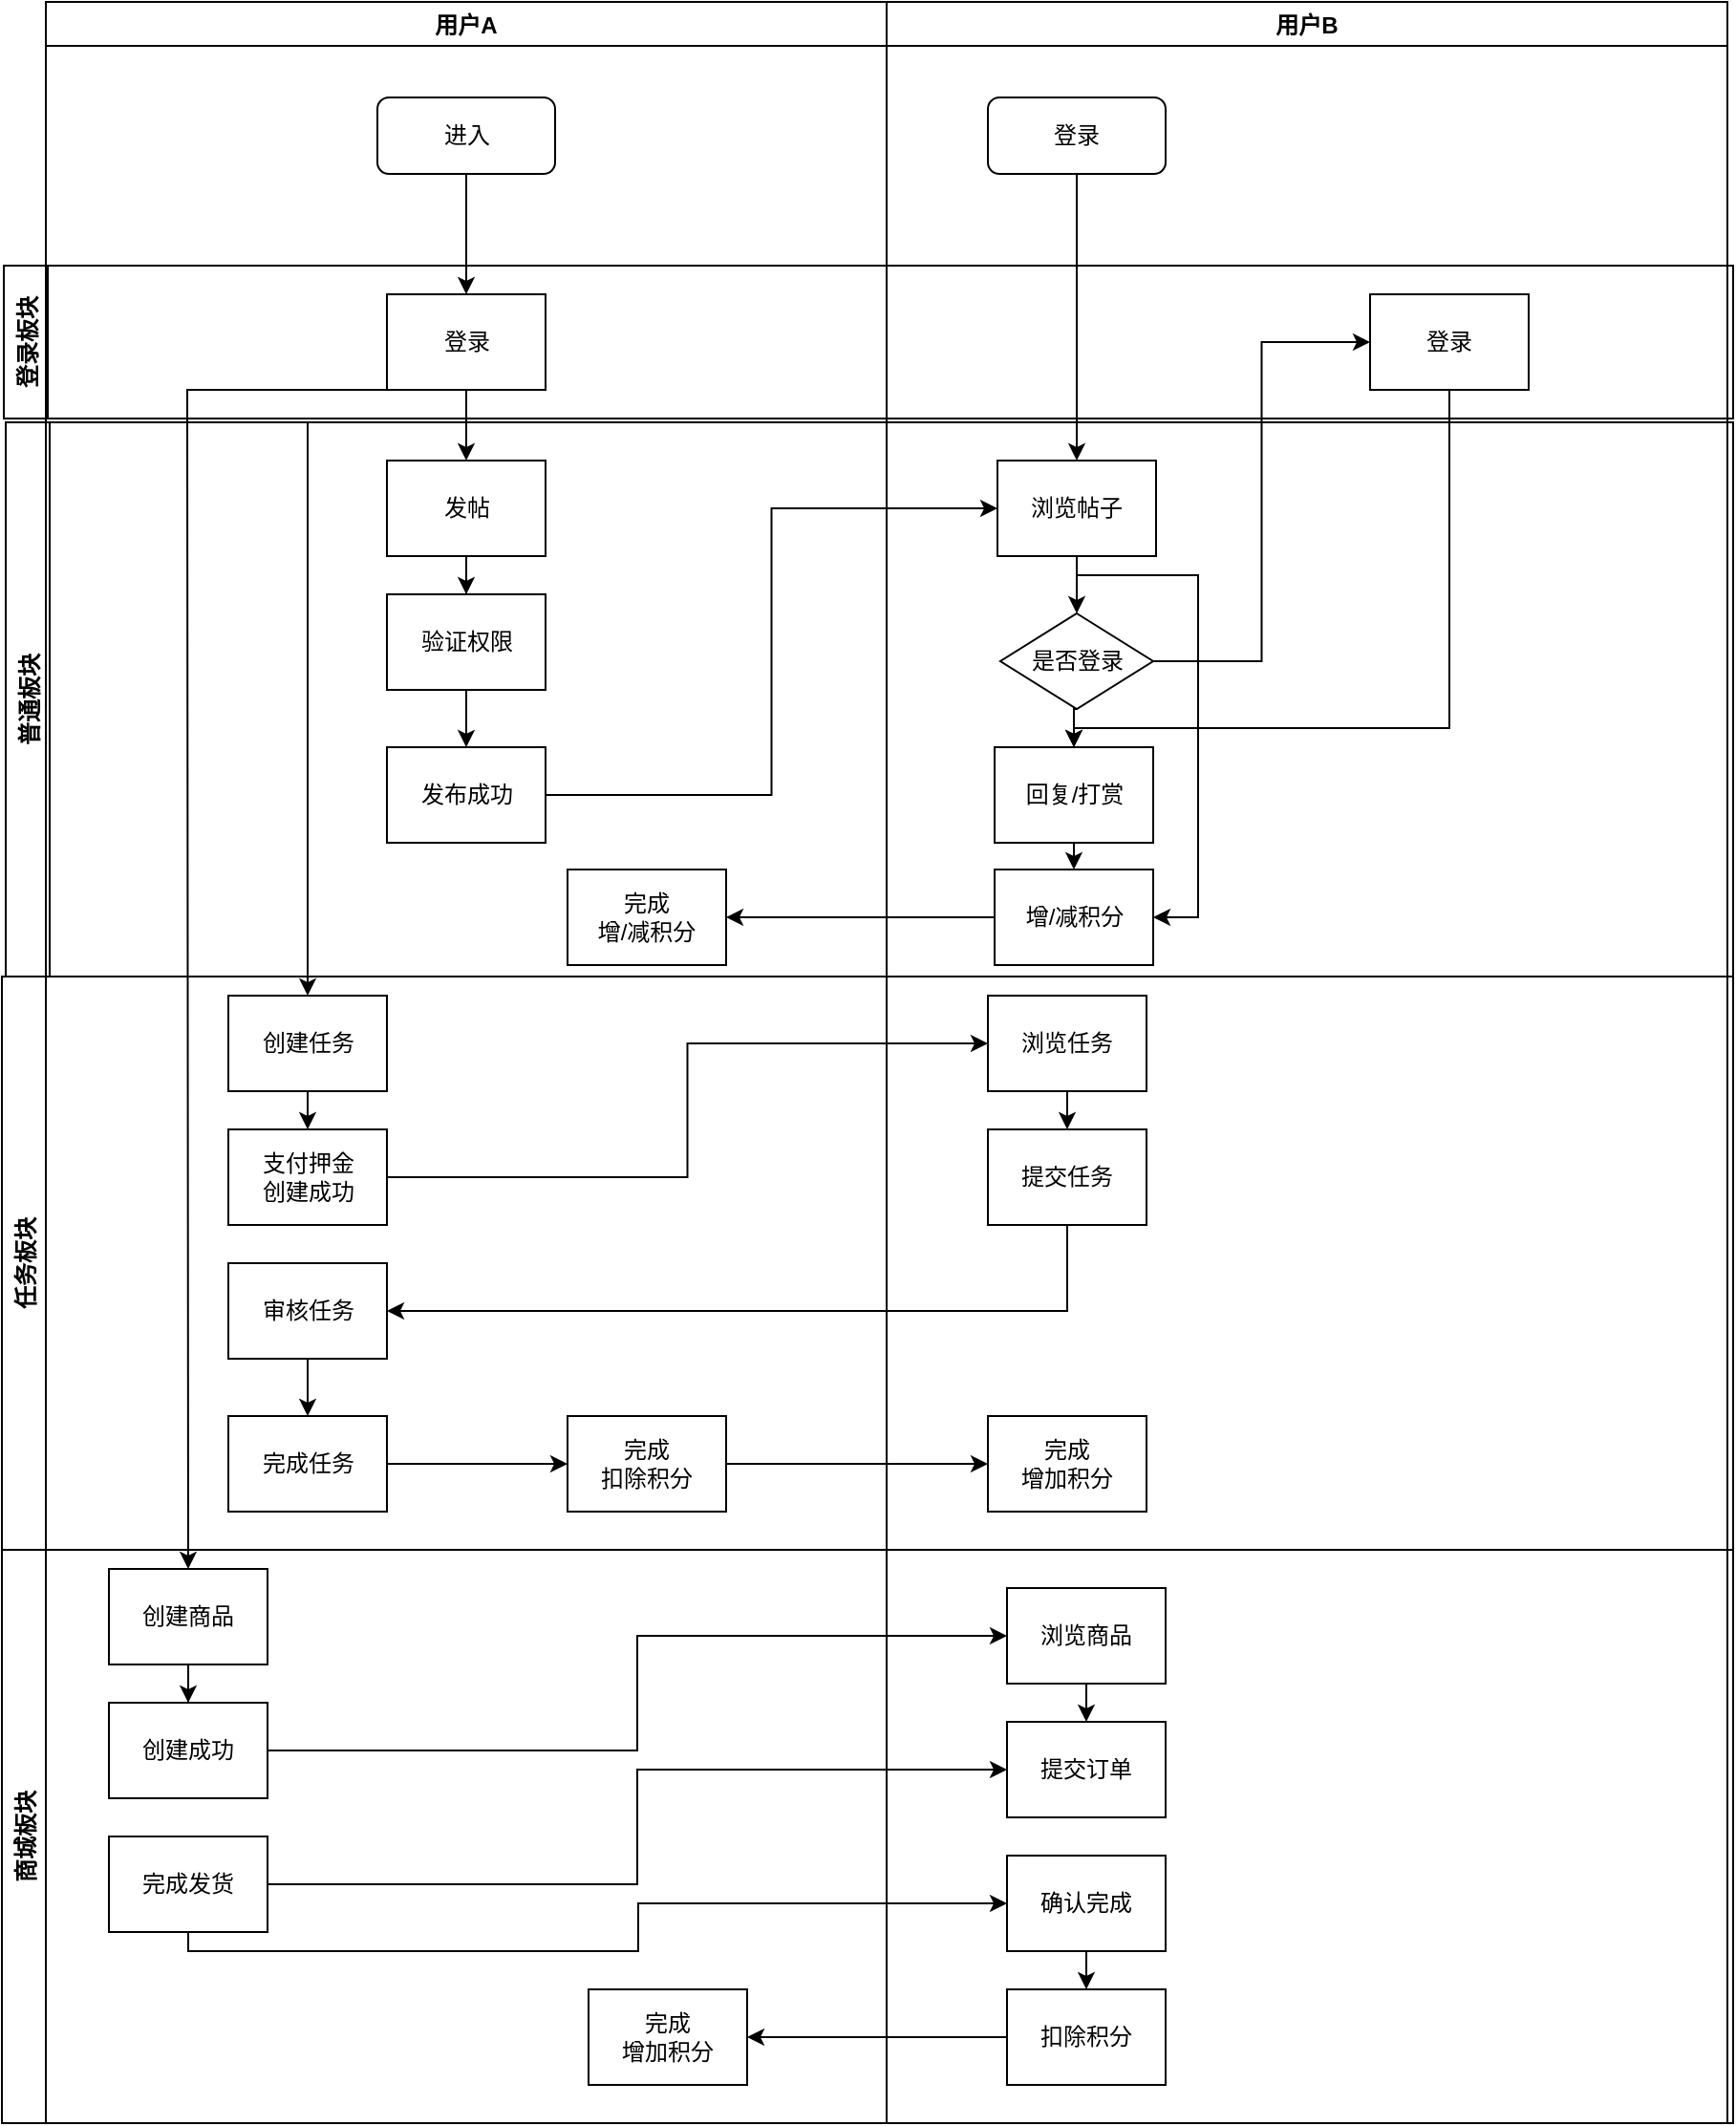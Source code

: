 <mxfile compressed="true" version="15.0.4" type="github" pages="4"><diagram id="6NElart4MK-h_sLO7wSA" name="蜜蜂窝流程"><mxGraphModel dx="858" dy="930" grid="1" gridSize="10" guides="1" tooltips="1" connect="1" arrows="1" fold="1" page="1" pageScale="1" pageWidth="827" pageHeight="1169" math="0" shadow="0"><root><mxCell id="vacbTTE6A-ahWThLoxGg-0"/><mxCell id="vacbTTE6A-ahWThLoxGg-1" parent="vacbTTE6A-ahWThLoxGg-0"/><mxCell id="vacbTTE6A-ahWThLoxGg-2" value="普通板块" style="swimlane;horizontal=0;" vertex="1" parent="vacbTTE6A-ahWThLoxGg-1"><mxGeometry x="26" y="320" width="904" height="290" as="geometry"><mxRectangle x="20" y="310" width="910" height="300" as="alternateBounds"/></mxGeometry></mxCell><mxCell id="vacbTTE6A-ahWThLoxGg-14" value="发帖" style="rounded=0;whiteSpace=wrap;html=1;" vertex="1" parent="vacbTTE6A-ahWThLoxGg-2"><mxGeometry x="199.5" y="20" width="83" height="50" as="geometry"/></mxCell><mxCell id="vacbTTE6A-ahWThLoxGg-85" style="edgeStyle=orthogonalEdgeStyle;rounded=0;orthogonalLoop=1;jettySize=auto;html=1;exitX=0.5;exitY=1;exitDx=0;exitDy=0;" edge="1" parent="vacbTTE6A-ahWThLoxGg-2" source="vacbTTE6A-ahWThLoxGg-19" target="vacbTTE6A-ahWThLoxGg-83"><mxGeometry relative="1" as="geometry"><Array as="points"><mxPoint x="561" y="80"/><mxPoint x="624" y="80"/><mxPoint x="624" y="259"/></Array></mxGeometry></mxCell><mxCell id="vacbTTE6A-ahWThLoxGg-19" value="浏览帖子" style="rounded=0;whiteSpace=wrap;html=1;" vertex="1" parent="vacbTTE6A-ahWThLoxGg-2"><mxGeometry x="519" y="20" width="83" height="50" as="geometry"/></mxCell><mxCell id="vacbTTE6A-ahWThLoxGg-23" style="edgeStyle=orthogonalEdgeStyle;rounded=0;orthogonalLoop=1;jettySize=auto;html=1;exitX=0.5;exitY=1;exitDx=0;exitDy=0;" edge="1" parent="vacbTTE6A-ahWThLoxGg-2" source="vacbTTE6A-ahWThLoxGg-14" target="vacbTTE6A-ahWThLoxGg-26"><mxGeometry relative="1" as="geometry"><mxPoint x="241" y="100" as="targetPoint"/></mxGeometry></mxCell><mxCell id="vacbTTE6A-ahWThLoxGg-28" style="edgeStyle=orthogonalEdgeStyle;rounded=0;orthogonalLoop=1;jettySize=auto;html=1;exitX=0.5;exitY=1;exitDx=0;exitDy=0;entryX=0.5;entryY=0;entryDx=0;entryDy=0;" edge="1" parent="vacbTTE6A-ahWThLoxGg-2" source="vacbTTE6A-ahWThLoxGg-26" target="vacbTTE6A-ahWThLoxGg-30"><mxGeometry relative="1" as="geometry"><mxPoint x="241" y="180" as="targetPoint"/></mxGeometry></mxCell><mxCell id="vacbTTE6A-ahWThLoxGg-26" value="验证权限" style="rounded=0;whiteSpace=wrap;html=1;" vertex="1" parent="vacbTTE6A-ahWThLoxGg-2"><mxGeometry x="199.5" y="90" width="83" height="50" as="geometry"/></mxCell><mxCell id="vacbTTE6A-ahWThLoxGg-90" style="edgeStyle=orthogonalEdgeStyle;rounded=0;orthogonalLoop=1;jettySize=auto;html=1;exitX=1;exitY=0.5;exitDx=0;exitDy=0;entryX=0;entryY=0.5;entryDx=0;entryDy=0;" edge="1" parent="vacbTTE6A-ahWThLoxGg-2" source="vacbTTE6A-ahWThLoxGg-30" target="vacbTTE6A-ahWThLoxGg-19"><mxGeometry relative="1" as="geometry"/></mxCell><mxCell id="vacbTTE6A-ahWThLoxGg-30" value="发布成功" style="rounded=0;whiteSpace=wrap;html=1;" vertex="1" parent="vacbTTE6A-ahWThLoxGg-2"><mxGeometry x="199.5" y="170" width="83" height="50" as="geometry"/></mxCell><mxCell id="vacbTTE6A-ahWThLoxGg-31" value="完成&lt;br&gt;增/减积分" style="rounded=0;whiteSpace=wrap;html=1;" vertex="1" parent="vacbTTE6A-ahWThLoxGg-2"><mxGeometry x="294" y="234" width="83" height="50" as="geometry"/></mxCell><mxCell id="vacbTTE6A-ahWThLoxGg-81" style="edgeStyle=orthogonalEdgeStyle;rounded=0;orthogonalLoop=1;jettySize=auto;html=1;exitX=0.5;exitY=1;exitDx=0;exitDy=0;entryX=0.5;entryY=0;entryDx=0;entryDy=0;" edge="1" parent="vacbTTE6A-ahWThLoxGg-2" source="vacbTTE6A-ahWThLoxGg-77" target="vacbTTE6A-ahWThLoxGg-80"><mxGeometry relative="1" as="geometry"/></mxCell><mxCell id="vacbTTE6A-ahWThLoxGg-77" value="是否登录" style="rhombus;whiteSpace=wrap;html=1;" vertex="1" parent="vacbTTE6A-ahWThLoxGg-2"><mxGeometry x="520.5" y="100" width="80" height="50" as="geometry"/></mxCell><mxCell id="vacbTTE6A-ahWThLoxGg-76" style="edgeStyle=orthogonalEdgeStyle;rounded=0;orthogonalLoop=1;jettySize=auto;html=1;exitX=0.5;exitY=1;exitDx=0;exitDy=0;" edge="1" parent="vacbTTE6A-ahWThLoxGg-2" source="vacbTTE6A-ahWThLoxGg-19" target="vacbTTE6A-ahWThLoxGg-77"><mxGeometry relative="1" as="geometry"><mxPoint x="584" y="100" as="targetPoint"/></mxGeometry></mxCell><mxCell id="vacbTTE6A-ahWThLoxGg-80" value="回复/打赏" style="rounded=0;whiteSpace=wrap;html=1;" vertex="1" parent="vacbTTE6A-ahWThLoxGg-2"><mxGeometry x="517.5" y="170" width="83" height="50" as="geometry"/></mxCell><mxCell id="vacbTTE6A-ahWThLoxGg-84" style="edgeStyle=orthogonalEdgeStyle;rounded=0;orthogonalLoop=1;jettySize=auto;html=1;exitX=0;exitY=0.5;exitDx=0;exitDy=0;entryX=1;entryY=0.5;entryDx=0;entryDy=0;" edge="1" parent="vacbTTE6A-ahWThLoxGg-2" source="vacbTTE6A-ahWThLoxGg-83" target="vacbTTE6A-ahWThLoxGg-31"><mxGeometry relative="1" as="geometry"/></mxCell><mxCell id="vacbTTE6A-ahWThLoxGg-83" value="增/减积分" style="rounded=0;whiteSpace=wrap;html=1;" vertex="1" parent="vacbTTE6A-ahWThLoxGg-2"><mxGeometry x="517.5" y="234" width="83" height="50" as="geometry"/></mxCell><mxCell id="vacbTTE6A-ahWThLoxGg-82" style="edgeStyle=orthogonalEdgeStyle;rounded=0;orthogonalLoop=1;jettySize=auto;html=1;exitX=0.5;exitY=1;exitDx=0;exitDy=0;entryX=0.5;entryY=0;entryDx=0;entryDy=0;" edge="1" parent="vacbTTE6A-ahWThLoxGg-2" source="vacbTTE6A-ahWThLoxGg-80" target="vacbTTE6A-ahWThLoxGg-83"><mxGeometry relative="1" as="geometry"><mxPoint x="559" y="240" as="targetPoint"/></mxGeometry></mxCell><mxCell id="vacbTTE6A-ahWThLoxGg-3" value="任务板块" style="swimlane;horizontal=0;" vertex="1" parent="vacbTTE6A-ahWThLoxGg-1"><mxGeometry x="24" y="610" width="906" height="300" as="geometry"/></mxCell><mxCell id="vacbTTE6A-ahWThLoxGg-38" style="edgeStyle=orthogonalEdgeStyle;rounded=0;orthogonalLoop=1;jettySize=auto;html=1;exitX=0.5;exitY=1;exitDx=0;exitDy=0;entryX=0.5;entryY=0;entryDx=0;entryDy=0;" edge="1" parent="vacbTTE6A-ahWThLoxGg-3" source="vacbTTE6A-ahWThLoxGg-15" target="vacbTTE6A-ahWThLoxGg-34"><mxGeometry relative="1" as="geometry"/></mxCell><mxCell id="vacbTTE6A-ahWThLoxGg-15" value="创建任务" style="rounded=0;whiteSpace=wrap;html=1;" vertex="1" parent="vacbTTE6A-ahWThLoxGg-3"><mxGeometry x="118.5" y="10" width="83" height="50" as="geometry"/></mxCell><mxCell id="vacbTTE6A-ahWThLoxGg-89" style="edgeStyle=orthogonalEdgeStyle;rounded=0;orthogonalLoop=1;jettySize=auto;html=1;exitX=1;exitY=0.5;exitDx=0;exitDy=0;entryX=0;entryY=0.5;entryDx=0;entryDy=0;" edge="1" parent="vacbTTE6A-ahWThLoxGg-3" source="vacbTTE6A-ahWThLoxGg-34" target="vacbTTE6A-ahWThLoxGg-86"><mxGeometry relative="1" as="geometry"/></mxCell><mxCell id="vacbTTE6A-ahWThLoxGg-34" value="支付押金&lt;br&gt;创建成功" style="rounded=0;whiteSpace=wrap;html=1;" vertex="1" parent="vacbTTE6A-ahWThLoxGg-3"><mxGeometry x="118.5" y="80" width="83" height="50" as="geometry"/></mxCell><mxCell id="vacbTTE6A-ahWThLoxGg-40" style="edgeStyle=orthogonalEdgeStyle;rounded=0;orthogonalLoop=1;jettySize=auto;html=1;exitX=0.5;exitY=1;exitDx=0;exitDy=0;entryX=0.5;entryY=0;entryDx=0;entryDy=0;" edge="1" parent="vacbTTE6A-ahWThLoxGg-3" source="vacbTTE6A-ahWThLoxGg-35" target="vacbTTE6A-ahWThLoxGg-36"><mxGeometry relative="1" as="geometry"/></mxCell><mxCell id="vacbTTE6A-ahWThLoxGg-35" value="审核任务" style="rounded=0;whiteSpace=wrap;html=1;" vertex="1" parent="vacbTTE6A-ahWThLoxGg-3"><mxGeometry x="118.5" y="150" width="83" height="50" as="geometry"/></mxCell><mxCell id="vacbTTE6A-ahWThLoxGg-41" style="edgeStyle=orthogonalEdgeStyle;rounded=0;orthogonalLoop=1;jettySize=auto;html=1;exitX=1;exitY=0.5;exitDx=0;exitDy=0;entryX=0;entryY=0.5;entryDx=0;entryDy=0;" edge="1" parent="vacbTTE6A-ahWThLoxGg-3" source="vacbTTE6A-ahWThLoxGg-36" target="vacbTTE6A-ahWThLoxGg-37"><mxGeometry relative="1" as="geometry"/></mxCell><mxCell id="vacbTTE6A-ahWThLoxGg-36" value="完成任务" style="rounded=0;whiteSpace=wrap;html=1;" vertex="1" parent="vacbTTE6A-ahWThLoxGg-3"><mxGeometry x="118.5" y="230" width="83" height="50" as="geometry"/></mxCell><mxCell id="vacbTTE6A-ahWThLoxGg-95" style="edgeStyle=orthogonalEdgeStyle;rounded=0;orthogonalLoop=1;jettySize=auto;html=1;exitX=1;exitY=0.5;exitDx=0;exitDy=0;" edge="1" parent="vacbTTE6A-ahWThLoxGg-3" source="vacbTTE6A-ahWThLoxGg-37" target="vacbTTE6A-ahWThLoxGg-94"><mxGeometry relative="1" as="geometry"/></mxCell><mxCell id="vacbTTE6A-ahWThLoxGg-37" value="完成&lt;br&gt;扣除积分" style="rounded=0;whiteSpace=wrap;html=1;" vertex="1" parent="vacbTTE6A-ahWThLoxGg-3"><mxGeometry x="296" y="230" width="83" height="50" as="geometry"/></mxCell><mxCell id="vacbTTE6A-ahWThLoxGg-91" style="edgeStyle=orthogonalEdgeStyle;rounded=0;orthogonalLoop=1;jettySize=auto;html=1;exitX=0.5;exitY=1;exitDx=0;exitDy=0;entryX=0.5;entryY=0;entryDx=0;entryDy=0;" edge="1" parent="vacbTTE6A-ahWThLoxGg-3" source="vacbTTE6A-ahWThLoxGg-86" target="vacbTTE6A-ahWThLoxGg-87"><mxGeometry relative="1" as="geometry"/></mxCell><mxCell id="vacbTTE6A-ahWThLoxGg-86" value="浏览任务" style="rounded=0;whiteSpace=wrap;html=1;" vertex="1" parent="vacbTTE6A-ahWThLoxGg-3"><mxGeometry x="516" y="10" width="83" height="50" as="geometry"/></mxCell><mxCell id="vacbTTE6A-ahWThLoxGg-93" style="edgeStyle=orthogonalEdgeStyle;rounded=0;orthogonalLoop=1;jettySize=auto;html=1;exitX=0.5;exitY=1;exitDx=0;exitDy=0;entryX=1;entryY=0.5;entryDx=0;entryDy=0;" edge="1" parent="vacbTTE6A-ahWThLoxGg-3" source="vacbTTE6A-ahWThLoxGg-87" target="vacbTTE6A-ahWThLoxGg-35"><mxGeometry relative="1" as="geometry"/></mxCell><mxCell id="vacbTTE6A-ahWThLoxGg-87" value="提交任务" style="rounded=0;whiteSpace=wrap;html=1;" vertex="1" parent="vacbTTE6A-ahWThLoxGg-3"><mxGeometry x="516" y="80" width="83" height="50" as="geometry"/></mxCell><mxCell id="vacbTTE6A-ahWThLoxGg-94" value="完成&lt;br&gt;增加积分" style="rounded=0;whiteSpace=wrap;html=1;" vertex="1" parent="vacbTTE6A-ahWThLoxGg-3"><mxGeometry x="516" y="230" width="83" height="50" as="geometry"/></mxCell><mxCell id="vacbTTE6A-ahWThLoxGg-4" value="商城板块" style="swimlane;horizontal=0;" vertex="1" parent="vacbTTE6A-ahWThLoxGg-1"><mxGeometry x="24" y="910" width="906" height="300" as="geometry"/></mxCell><mxCell id="vacbTTE6A-ahWThLoxGg-101" style="edgeStyle=orthogonalEdgeStyle;rounded=0;orthogonalLoop=1;jettySize=auto;html=1;exitX=0.5;exitY=1;exitDx=0;exitDy=0;" edge="1" parent="vacbTTE6A-ahWThLoxGg-4" source="vacbTTE6A-ahWThLoxGg-65" target="vacbTTE6A-ahWThLoxGg-100"><mxGeometry relative="1" as="geometry"/></mxCell><mxCell id="vacbTTE6A-ahWThLoxGg-65" value="创建商品" style="rounded=0;whiteSpace=wrap;html=1;" vertex="1" parent="vacbTTE6A-ahWThLoxGg-4"><mxGeometry x="56" y="10" width="83" height="50" as="geometry"/></mxCell><mxCell id="vacbTTE6A-ahWThLoxGg-105" style="edgeStyle=orthogonalEdgeStyle;rounded=0;orthogonalLoop=1;jettySize=auto;html=1;exitX=0.5;exitY=1;exitDx=0;exitDy=0;entryX=0;entryY=0.5;entryDx=0;entryDy=0;" edge="1" parent="vacbTTE6A-ahWThLoxGg-4" source="vacbTTE6A-ahWThLoxGg-69" target="vacbTTE6A-ahWThLoxGg-98"><mxGeometry relative="1" as="geometry"><Array as="points"><mxPoint x="98" y="210"/><mxPoint x="333" y="210"/><mxPoint x="333" y="185"/></Array></mxGeometry></mxCell><mxCell id="vacbTTE6A-ahWThLoxGg-106" style="edgeStyle=orthogonalEdgeStyle;rounded=0;orthogonalLoop=1;jettySize=auto;html=1;exitX=1;exitY=0.5;exitDx=0;exitDy=0;entryX=0;entryY=0.5;entryDx=0;entryDy=0;" edge="1" parent="vacbTTE6A-ahWThLoxGg-4" source="vacbTTE6A-ahWThLoxGg-69" target="vacbTTE6A-ahWThLoxGg-97"><mxGeometry relative="1" as="geometry"/></mxCell><mxCell id="vacbTTE6A-ahWThLoxGg-69" value="完成发货" style="rounded=0;whiteSpace=wrap;html=1;" vertex="1" parent="vacbTTE6A-ahWThLoxGg-4"><mxGeometry x="56" y="150" width="83" height="50" as="geometry"/></mxCell><mxCell id="vacbTTE6A-ahWThLoxGg-74" value="完成&lt;br&gt;增加积分" style="rounded=0;whiteSpace=wrap;html=1;" vertex="1" parent="vacbTTE6A-ahWThLoxGg-4"><mxGeometry x="307" y="230" width="83" height="50" as="geometry"/></mxCell><mxCell id="vacbTTE6A-ahWThLoxGg-103" style="edgeStyle=orthogonalEdgeStyle;rounded=0;orthogonalLoop=1;jettySize=auto;html=1;exitX=0.5;exitY=1;exitDx=0;exitDy=0;entryX=0.5;entryY=0;entryDx=0;entryDy=0;" edge="1" parent="vacbTTE6A-ahWThLoxGg-4" source="vacbTTE6A-ahWThLoxGg-96" target="vacbTTE6A-ahWThLoxGg-97"><mxGeometry relative="1" as="geometry"/></mxCell><mxCell id="vacbTTE6A-ahWThLoxGg-96" value="浏览商品" style="rounded=0;whiteSpace=wrap;html=1;" vertex="1" parent="vacbTTE6A-ahWThLoxGg-4"><mxGeometry x="526" y="20" width="83" height="50" as="geometry"/></mxCell><mxCell id="vacbTTE6A-ahWThLoxGg-97" value="提交订单" style="rounded=0;whiteSpace=wrap;html=1;" vertex="1" parent="vacbTTE6A-ahWThLoxGg-4"><mxGeometry x="526" y="90" width="83" height="50" as="geometry"/></mxCell><mxCell id="vacbTTE6A-ahWThLoxGg-107" style="edgeStyle=orthogonalEdgeStyle;rounded=0;orthogonalLoop=1;jettySize=auto;html=1;exitX=0.5;exitY=1;exitDx=0;exitDy=0;entryX=0.5;entryY=0;entryDx=0;entryDy=0;" edge="1" parent="vacbTTE6A-ahWThLoxGg-4" source="vacbTTE6A-ahWThLoxGg-98" target="vacbTTE6A-ahWThLoxGg-99"><mxGeometry relative="1" as="geometry"/></mxCell><mxCell id="vacbTTE6A-ahWThLoxGg-98" value="确认完成" style="rounded=0;whiteSpace=wrap;html=1;" vertex="1" parent="vacbTTE6A-ahWThLoxGg-4"><mxGeometry x="526" y="160" width="83" height="50" as="geometry"/></mxCell><mxCell id="vacbTTE6A-ahWThLoxGg-108" style="edgeStyle=orthogonalEdgeStyle;rounded=0;orthogonalLoop=1;jettySize=auto;html=1;exitX=0;exitY=0.5;exitDx=0;exitDy=0;entryX=1;entryY=0.5;entryDx=0;entryDy=0;" edge="1" parent="vacbTTE6A-ahWThLoxGg-4" source="vacbTTE6A-ahWThLoxGg-99" target="vacbTTE6A-ahWThLoxGg-74"><mxGeometry relative="1" as="geometry"/></mxCell><mxCell id="vacbTTE6A-ahWThLoxGg-99" value="扣除积分" style="rounded=0;whiteSpace=wrap;html=1;" vertex="1" parent="vacbTTE6A-ahWThLoxGg-4"><mxGeometry x="526" y="230" width="83" height="50" as="geometry"/></mxCell><mxCell id="vacbTTE6A-ahWThLoxGg-102" style="edgeStyle=orthogonalEdgeStyle;rounded=0;orthogonalLoop=1;jettySize=auto;html=1;exitX=1;exitY=0.5;exitDx=0;exitDy=0;entryX=0;entryY=0.5;entryDx=0;entryDy=0;" edge="1" parent="vacbTTE6A-ahWThLoxGg-4" source="vacbTTE6A-ahWThLoxGg-100" target="vacbTTE6A-ahWThLoxGg-96"><mxGeometry relative="1" as="geometry"/></mxCell><mxCell id="vacbTTE6A-ahWThLoxGg-100" value="创建成功" style="rounded=0;whiteSpace=wrap;html=1;" vertex="1" parent="vacbTTE6A-ahWThLoxGg-4"><mxGeometry x="56" y="80" width="83" height="50" as="geometry"/></mxCell><mxCell id="vacbTTE6A-ahWThLoxGg-6" value="登录板块" style="swimlane;horizontal=0;" vertex="1" parent="vacbTTE6A-ahWThLoxGg-1"><mxGeometry x="25" y="238" width="905" height="80" as="geometry"><mxRectangle x="24" y="240" width="906" height="70" as="alternateBounds"/></mxGeometry></mxCell><mxCell id="vacbTTE6A-ahWThLoxGg-16" value="登录" style="rounded=0;whiteSpace=wrap;html=1;" vertex="1" parent="vacbTTE6A-ahWThLoxGg-6"><mxGeometry x="200.5" y="15" width="83" height="50" as="geometry"/></mxCell><mxCell id="vacbTTE6A-ahWThLoxGg-22" value="登录" style="rounded=0;whiteSpace=wrap;html=1;" vertex="1" parent="vacbTTE6A-ahWThLoxGg-6"><mxGeometry x="715" y="15" width="83" height="50" as="geometry"/></mxCell><mxCell id="vacbTTE6A-ahWThLoxGg-7" value="用户A" style="swimlane;" vertex="1" parent="vacbTTE6A-ahWThLoxGg-1"><mxGeometry x="47" y="100" width="440" height="1110" as="geometry"/></mxCell><mxCell id="vacbTTE6A-ahWThLoxGg-10" value="进入" style="rounded=1;whiteSpace=wrap;html=1;" vertex="1" parent="vacbTTE6A-ahWThLoxGg-7"><mxGeometry x="173.5" y="50" width="93" height="40" as="geometry"/></mxCell><mxCell id="vacbTTE6A-ahWThLoxGg-8" value="用户B" style="swimlane;" vertex="1" parent="vacbTTE6A-ahWThLoxGg-1"><mxGeometry x="487" y="100" width="440" height="1110" as="geometry"/></mxCell><mxCell id="vacbTTE6A-ahWThLoxGg-11" value="登录" style="rounded=1;whiteSpace=wrap;html=1;" vertex="1" parent="vacbTTE6A-ahWThLoxGg-8"><mxGeometry x="53" y="50" width="93" height="40" as="geometry"/></mxCell><mxCell id="vacbTTE6A-ahWThLoxGg-17" style="edgeStyle=orthogonalEdgeStyle;rounded=0;orthogonalLoop=1;jettySize=auto;html=1;exitX=0.5;exitY=1;exitDx=0;exitDy=0;entryX=0.5;entryY=0;entryDx=0;entryDy=0;" edge="1" parent="vacbTTE6A-ahWThLoxGg-1" source="vacbTTE6A-ahWThLoxGg-10" target="vacbTTE6A-ahWThLoxGg-16"><mxGeometry relative="1" as="geometry"/></mxCell><mxCell id="vacbTTE6A-ahWThLoxGg-18" style="edgeStyle=orthogonalEdgeStyle;rounded=0;orthogonalLoop=1;jettySize=auto;html=1;exitX=0.5;exitY=1;exitDx=0;exitDy=0;" edge="1" parent="vacbTTE6A-ahWThLoxGg-1" source="vacbTTE6A-ahWThLoxGg-16" target="vacbTTE6A-ahWThLoxGg-14"><mxGeometry relative="1" as="geometry"/></mxCell><mxCell id="vacbTTE6A-ahWThLoxGg-21" style="edgeStyle=orthogonalEdgeStyle;rounded=0;orthogonalLoop=1;jettySize=auto;html=1;exitX=0.5;exitY=1;exitDx=0;exitDy=0;" edge="1" parent="vacbTTE6A-ahWThLoxGg-1" source="vacbTTE6A-ahWThLoxGg-11" target="vacbTTE6A-ahWThLoxGg-19"><mxGeometry relative="1" as="geometry"/></mxCell><mxCell id="vacbTTE6A-ahWThLoxGg-33" style="edgeStyle=orthogonalEdgeStyle;rounded=0;orthogonalLoop=1;jettySize=auto;html=1;exitX=0.5;exitY=1;exitDx=0;exitDy=0;entryX=0.5;entryY=0;entryDx=0;entryDy=0;" edge="1" parent="vacbTTE6A-ahWThLoxGg-1" source="vacbTTE6A-ahWThLoxGg-16" target="vacbTTE6A-ahWThLoxGg-15"><mxGeometry relative="1" as="geometry"><Array as="points"><mxPoint x="267" y="320"/><mxPoint x="184" y="320"/></Array></mxGeometry></mxCell><mxCell id="vacbTTE6A-ahWThLoxGg-73" style="edgeStyle=orthogonalEdgeStyle;rounded=0;orthogonalLoop=1;jettySize=auto;html=1;entryX=0.5;entryY=0;entryDx=0;entryDy=0;" edge="1" parent="vacbTTE6A-ahWThLoxGg-1" target="vacbTTE6A-ahWThLoxGg-65"><mxGeometry relative="1" as="geometry"><mxPoint x="270" y="303" as="sourcePoint"/><Array as="points"><mxPoint x="121" y="303"/><mxPoint x="121" y="320"/></Array></mxGeometry></mxCell><mxCell id="vacbTTE6A-ahWThLoxGg-78" style="edgeStyle=orthogonalEdgeStyle;rounded=0;orthogonalLoop=1;jettySize=auto;html=1;exitX=1;exitY=0.5;exitDx=0;exitDy=0;entryX=0;entryY=0.5;entryDx=0;entryDy=0;" edge="1" parent="vacbTTE6A-ahWThLoxGg-1" source="vacbTTE6A-ahWThLoxGg-77" target="vacbTTE6A-ahWThLoxGg-22"><mxGeometry relative="1" as="geometry"/></mxCell><mxCell id="vacbTTE6A-ahWThLoxGg-79" style="edgeStyle=orthogonalEdgeStyle;rounded=0;orthogonalLoop=1;jettySize=auto;html=1;exitX=0.5;exitY=1;exitDx=0;exitDy=0;" edge="1" parent="vacbTTE6A-ahWThLoxGg-1" source="vacbTTE6A-ahWThLoxGg-22" target="vacbTTE6A-ahWThLoxGg-80"><mxGeometry relative="1" as="geometry"><mxPoint x="741.167" y="460" as="targetPoint"/><Array as="points"><mxPoint x="782" y="480"/><mxPoint x="585" y="480"/></Array></mxGeometry></mxCell></root></mxGraphModel></diagram><diagram id="Y2pPxsyW1xtjhXAOLAGH" name="登录详情"><mxGraphModel dx="1857" dy="1116" grid="1" gridSize="10" guides="1" tooltips="1" connect="1" arrows="1" fold="1" page="1" pageScale="1" pageWidth="827" pageHeight="1169" math="0" shadow="0"><root><mxCell id="bLd6aJSdFq8Wp1qzi-Bs-0"/><mxCell id="bLd6aJSdFq8Wp1qzi-Bs-1" parent="bLd6aJSdFq8Wp1qzi-Bs-0"/><mxCell id="laZZaqUgycSrWOe8pkqA-0" style="edgeStyle=orthogonalEdgeStyle;rounded=0;orthogonalLoop=1;jettySize=auto;html=1;exitX=0.5;exitY=1;exitDx=0;exitDy=0;entryX=0.5;entryY=0;entryDx=0;entryDy=0;" edge="1" parent="bLd6aJSdFq8Wp1qzi-Bs-1" source="bLd6aJSdFq8Wp1qzi-Bs-2" target="bLd6aJSdFq8Wp1qzi-Bs-3"><mxGeometry relative="1" as="geometry"/></mxCell><mxCell id="bLd6aJSdFq8Wp1qzi-Bs-2" value="登录" style="rounded=1;whiteSpace=wrap;html=1;arcSize=26;" vertex="1" parent="bLd6aJSdFq8Wp1qzi-Bs-1"><mxGeometry x="250" y="110" width="120" height="50" as="geometry"/></mxCell><mxCell id="laZZaqUgycSrWOe8pkqA-14" style="edgeStyle=orthogonalEdgeStyle;rounded=0;orthogonalLoop=1;jettySize=auto;html=1;exitX=0.5;exitY=1;exitDx=0;exitDy=0;entryX=0.5;entryY=0;entryDx=0;entryDy=0;" edge="1" parent="bLd6aJSdFq8Wp1qzi-Bs-1" source="bLd6aJSdFq8Wp1qzi-Bs-3" target="laZZaqUgycSrWOe8pkqA-1"><mxGeometry relative="1" as="geometry"/></mxCell><mxCell id="bLd6aJSdFq8Wp1qzi-Bs-3" value="输入手机号" style="rounded=0;whiteSpace=wrap;html=1;" vertex="1" parent="bLd6aJSdFq8Wp1qzi-Bs-1"><mxGeometry x="250" y="240" width="120" height="60" as="geometry"/></mxCell><mxCell id="laZZaqUgycSrWOe8pkqA-15" style="edgeStyle=orthogonalEdgeStyle;rounded=0;orthogonalLoop=1;jettySize=auto;html=1;exitX=0.5;exitY=1;exitDx=0;exitDy=0;entryX=0.5;entryY=0;entryDx=0;entryDy=0;" edge="1" parent="bLd6aJSdFq8Wp1qzi-Bs-1" source="laZZaqUgycSrWOe8pkqA-1" target="laZZaqUgycSrWOe8pkqA-2"><mxGeometry relative="1" as="geometry"/></mxCell><mxCell id="laZZaqUgycSrWOe8pkqA-1" value="输入密码" style="rounded=0;whiteSpace=wrap;html=1;" vertex="1" parent="bLd6aJSdFq8Wp1qzi-Bs-1"><mxGeometry x="250" y="340" width="120" height="60" as="geometry"/></mxCell><mxCell id="laZZaqUgycSrWOe8pkqA-16" style="edgeStyle=orthogonalEdgeStyle;rounded=0;orthogonalLoop=1;jettySize=auto;html=1;exitX=0.5;exitY=1;exitDx=0;exitDy=0;entryX=0.5;entryY=0;entryDx=0;entryDy=0;" edge="1" parent="bLd6aJSdFq8Wp1qzi-Bs-1" source="laZZaqUgycSrWOe8pkqA-2" target="laZZaqUgycSrWOe8pkqA-4"><mxGeometry relative="1" as="geometry"/></mxCell><mxCell id="laZZaqUgycSrWOe8pkqA-2" value="输入验证码" style="rounded=0;whiteSpace=wrap;html=1;" vertex="1" parent="bLd6aJSdFq8Wp1qzi-Bs-1"><mxGeometry x="250" y="440" width="120" height="60" as="geometry"/></mxCell><mxCell id="laZZaqUgycSrWOe8pkqA-6" style="edgeStyle=orthogonalEdgeStyle;rounded=0;orthogonalLoop=1;jettySize=auto;html=1;exitX=1;exitY=0.5;exitDx=0;exitDy=0;entryX=0;entryY=0.5;entryDx=0;entryDy=0;" edge="1" parent="bLd6aJSdFq8Wp1qzi-Bs-1" source="laZZaqUgycSrWOe8pkqA-4" target="laZZaqUgycSrWOe8pkqA-5"><mxGeometry relative="1" as="geometry"/></mxCell><mxCell id="laZZaqUgycSrWOe8pkqA-17" style="edgeStyle=orthogonalEdgeStyle;rounded=0;orthogonalLoop=1;jettySize=auto;html=1;exitX=0.5;exitY=1;exitDx=0;exitDy=0;entryX=0.5;entryY=0;entryDx=0;entryDy=0;" edge="1" parent="bLd6aJSdFq8Wp1qzi-Bs-1" source="laZZaqUgycSrWOe8pkqA-4" target="laZZaqUgycSrWOe8pkqA-8"><mxGeometry relative="1" as="geometry"/></mxCell><mxCell id="laZZaqUgycSrWOe8pkqA-4" value="手机号是否存在&lt;br&gt;（蜜蜂账号）" style="rhombus;whiteSpace=wrap;html=1;" vertex="1" parent="bLd6aJSdFq8Wp1qzi-Bs-1"><mxGeometry x="250" y="544.5" width="120" height="80" as="geometry"/></mxCell><mxCell id="laZZaqUgycSrWOe8pkqA-27" style="edgeStyle=orthogonalEdgeStyle;rounded=0;orthogonalLoop=1;jettySize=auto;html=1;exitX=1;exitY=0.5;exitDx=0;exitDy=0;entryX=0.5;entryY=0;entryDx=0;entryDy=0;" edge="1" parent="bLd6aJSdFq8Wp1qzi-Bs-1" target="laZZaqUgycSrWOe8pkqA-28"><mxGeometry relative="1" as="geometry"><mxPoint x="560" y="190" as="targetPoint"/><mxPoint x="520" y="584.5" as="sourcePoint"/><Array as="points"><mxPoint x="540" y="585"/><mxPoint x="540" y="180"/><mxPoint x="610" y="180"/></Array></mxGeometry></mxCell><mxCell id="laZZaqUgycSrWOe8pkqA-5" value="注册" style="rounded=0;whiteSpace=wrap;html=1;" vertex="1" parent="bLd6aJSdFq8Wp1qzi-Bs-1"><mxGeometry x="430" y="557" width="100" height="55" as="geometry"/></mxCell><mxCell id="laZZaqUgycSrWOe8pkqA-18" style="edgeStyle=orthogonalEdgeStyle;rounded=0;orthogonalLoop=1;jettySize=auto;html=1;exitX=0.5;exitY=1;exitDx=0;exitDy=0;" edge="1" parent="bLd6aJSdFq8Wp1qzi-Bs-1" source="laZZaqUgycSrWOe8pkqA-8" target="laZZaqUgycSrWOe8pkqA-10"><mxGeometry relative="1" as="geometry"/></mxCell><mxCell id="laZZaqUgycSrWOe8pkqA-19" style="edgeStyle=orthogonalEdgeStyle;rounded=0;orthogonalLoop=1;jettySize=auto;html=1;exitX=0;exitY=0.5;exitDx=0;exitDy=0;entryX=1;entryY=0.5;entryDx=0;entryDy=0;" edge="1" parent="bLd6aJSdFq8Wp1qzi-Bs-1" source="laZZaqUgycSrWOe8pkqA-8" target="laZZaqUgycSrWOe8pkqA-12"><mxGeometry relative="1" as="geometry"><Array as="points"><mxPoint x="220" y="720"/><mxPoint x="220" y="720"/></Array></mxGeometry></mxCell><mxCell id="laZZaqUgycSrWOe8pkqA-8" value="密码是否正确" style="rhombus;whiteSpace=wrap;html=1;" vertex="1" parent="bLd6aJSdFq8Wp1qzi-Bs-1"><mxGeometry x="250" y="680" width="120" height="80" as="geometry"/></mxCell><mxCell id="laZZaqUgycSrWOe8pkqA-20" style="edgeStyle=orthogonalEdgeStyle;rounded=0;orthogonalLoop=1;jettySize=auto;html=1;exitX=0;exitY=0.5;exitDx=0;exitDy=0;entryX=1;entryY=0.5;entryDx=0;entryDy=0;" edge="1" parent="bLd6aJSdFq8Wp1qzi-Bs-1" source="laZZaqUgycSrWOe8pkqA-10" target="laZZaqUgycSrWOe8pkqA-13"><mxGeometry relative="1" as="geometry"/></mxCell><mxCell id="laZZaqUgycSrWOe8pkqA-22" style="edgeStyle=orthogonalEdgeStyle;rounded=0;orthogonalLoop=1;jettySize=auto;html=1;exitX=0.5;exitY=1;exitDx=0;exitDy=0;entryX=0.5;entryY=0;entryDx=0;entryDy=0;" edge="1" parent="bLd6aJSdFq8Wp1qzi-Bs-1" source="laZZaqUgycSrWOe8pkqA-10" target="laZZaqUgycSrWOe8pkqA-21"><mxGeometry relative="1" as="geometry"/></mxCell><mxCell id="laZZaqUgycSrWOe8pkqA-10" value="是否已经实名认证" style="rhombus;whiteSpace=wrap;html=1;" vertex="1" parent="bLd6aJSdFq8Wp1qzi-Bs-1"><mxGeometry x="250" y="810" width="120" height="80" as="geometry"/></mxCell><mxCell id="laZZaqUgycSrWOe8pkqA-48" style="edgeStyle=orthogonalEdgeStyle;rounded=0;orthogonalLoop=1;jettySize=auto;html=1;exitX=0;exitY=0.5;exitDx=0;exitDy=0;entryX=0.5;entryY=0;entryDx=0;entryDy=0;" edge="1" parent="bLd6aJSdFq8Wp1qzi-Bs-1" source="laZZaqUgycSrWOe8pkqA-12" target="laZZaqUgycSrWOe8pkqA-45"><mxGeometry relative="1" as="geometry"/></mxCell><mxCell id="laZZaqUgycSrWOe8pkqA-12" value="重置密码" style="rounded=0;whiteSpace=wrap;html=1;" vertex="1" parent="bLd6aJSdFq8Wp1qzi-Bs-1"><mxGeometry x="120" y="692.5" width="100" height="55" as="geometry"/></mxCell><mxCell id="laZZaqUgycSrWOe8pkqA-62" style="edgeStyle=orthogonalEdgeStyle;rounded=0;orthogonalLoop=1;jettySize=auto;html=1;exitX=0;exitY=0.5;exitDx=0;exitDy=0;entryX=1;entryY=0.5;entryDx=0;entryDy=0;" edge="1" parent="bLd6aJSdFq8Wp1qzi-Bs-1" source="laZZaqUgycSrWOe8pkqA-13" target="laZZaqUgycSrWOe8pkqA-63"><mxGeometry relative="1" as="geometry"><mxPoint x="80" y="850" as="targetPoint"/></mxGeometry></mxCell><mxCell id="laZZaqUgycSrWOe8pkqA-13" value="实名认证" style="rounded=0;whiteSpace=wrap;html=1;" vertex="1" parent="bLd6aJSdFq8Wp1qzi-Bs-1"><mxGeometry x="120" y="822.5" width="100" height="55" as="geometry"/></mxCell><mxCell id="laZZaqUgycSrWOe8pkqA-25" style="edgeStyle=orthogonalEdgeStyle;rounded=0;orthogonalLoop=1;jettySize=auto;html=1;exitX=0.5;exitY=1;exitDx=0;exitDy=0;entryX=0.5;entryY=0;entryDx=0;entryDy=0;" edge="1" parent="bLd6aJSdFq8Wp1qzi-Bs-1" source="laZZaqUgycSrWOe8pkqA-21" target="laZZaqUgycSrWOe8pkqA-26"><mxGeometry relative="1" as="geometry"><mxPoint x="310" y="1090" as="targetPoint"/></mxGeometry></mxCell><mxCell id="laZZaqUgycSrWOe8pkqA-65" style="edgeStyle=orthogonalEdgeStyle;rounded=0;orthogonalLoop=1;jettySize=auto;html=1;exitX=0;exitY=0.5;exitDx=0;exitDy=0;entryX=1;entryY=0.5;entryDx=0;entryDy=0;" edge="1" parent="bLd6aJSdFq8Wp1qzi-Bs-1" source="laZZaqUgycSrWOe8pkqA-21" target="laZZaqUgycSrWOe8pkqA-24"><mxGeometry relative="1" as="geometry"/></mxCell><mxCell id="laZZaqUgycSrWOe8pkqA-21" value="是否已经关注公众号" style="rhombus;whiteSpace=wrap;html=1;" vertex="1" parent="bLd6aJSdFq8Wp1qzi-Bs-1"><mxGeometry x="250" y="950" width="120" height="80" as="geometry"/></mxCell><mxCell id="laZZaqUgycSrWOe8pkqA-66" style="edgeStyle=orthogonalEdgeStyle;rounded=0;orthogonalLoop=1;jettySize=auto;html=1;exitX=0;exitY=0.5;exitDx=0;exitDy=0;entryX=1;entryY=0.5;entryDx=0;entryDy=0;" edge="1" parent="bLd6aJSdFq8Wp1qzi-Bs-1" source="laZZaqUgycSrWOe8pkqA-24" target="laZZaqUgycSrWOe8pkqA-67"><mxGeometry relative="1" as="geometry"><mxPoint x="-20" y="990" as="targetPoint"/></mxGeometry></mxCell><mxCell id="laZZaqUgycSrWOe8pkqA-24" value="提示关注" style="rounded=0;whiteSpace=wrap;html=1;" vertex="1" parent="bLd6aJSdFq8Wp1qzi-Bs-1"><mxGeometry x="120" y="962.5" width="100" height="55" as="geometry"/></mxCell><mxCell id="laZZaqUgycSrWOe8pkqA-26" value="登录成功" style="rounded=1;whiteSpace=wrap;html=1;arcSize=26;" vertex="1" parent="bLd6aJSdFq8Wp1qzi-Bs-1"><mxGeometry x="250" y="1150" width="120" height="50" as="geometry"/></mxCell><mxCell id="laZZaqUgycSrWOe8pkqA-30" style="edgeStyle=orthogonalEdgeStyle;rounded=0;orthogonalLoop=1;jettySize=auto;html=1;exitX=0.5;exitY=1;exitDx=0;exitDy=0;" edge="1" parent="bLd6aJSdFq8Wp1qzi-Bs-1" target="laZZaqUgycSrWOe8pkqA-29"><mxGeometry relative="1" as="geometry"><mxPoint x="610" y="290" as="sourcePoint"/></mxGeometry></mxCell><mxCell id="laZZaqUgycSrWOe8pkqA-28" value="输入手机号" style="rounded=0;whiteSpace=wrap;html=1;" vertex="1" parent="bLd6aJSdFq8Wp1qzi-Bs-1"><mxGeometry x="550" y="240" width="120" height="60" as="geometry"/></mxCell><mxCell id="laZZaqUgycSrWOe8pkqA-31" style="edgeStyle=orthogonalEdgeStyle;rounded=0;orthogonalLoop=1;jettySize=auto;html=1;exitX=0.5;exitY=1;exitDx=0;exitDy=0;entryX=0.5;entryY=0;entryDx=0;entryDy=0;" edge="1" parent="bLd6aJSdFq8Wp1qzi-Bs-1" source="laZZaqUgycSrWOe8pkqA-29" target="laZZaqUgycSrWOe8pkqA-32"><mxGeometry relative="1" as="geometry"><mxPoint x="610" y="410" as="targetPoint"/></mxGeometry></mxCell><mxCell id="laZZaqUgycSrWOe8pkqA-29" value="输入密码" style="rounded=0;whiteSpace=wrap;html=1;" vertex="1" parent="bLd6aJSdFq8Wp1qzi-Bs-1"><mxGeometry x="550" y="320" width="120" height="60" as="geometry"/></mxCell><mxCell id="laZZaqUgycSrWOe8pkqA-35" style="edgeStyle=orthogonalEdgeStyle;rounded=0;orthogonalLoop=1;jettySize=auto;html=1;exitX=0.5;exitY=1;exitDx=0;exitDy=0;entryX=0.5;entryY=0;entryDx=0;entryDy=0;" edge="1" parent="bLd6aJSdFq8Wp1qzi-Bs-1" source="laZZaqUgycSrWOe8pkqA-32" target="laZZaqUgycSrWOe8pkqA-33"><mxGeometry relative="1" as="geometry"/></mxCell><mxCell id="laZZaqUgycSrWOe8pkqA-32" value="输入密码" style="rounded=0;whiteSpace=wrap;html=1;" vertex="1" parent="bLd6aJSdFq8Wp1qzi-Bs-1"><mxGeometry x="550" y="400" width="120" height="60" as="geometry"/></mxCell><mxCell id="laZZaqUgycSrWOe8pkqA-36" style="edgeStyle=orthogonalEdgeStyle;rounded=0;orthogonalLoop=1;jettySize=auto;html=1;exitX=0.5;exitY=1;exitDx=0;exitDy=0;entryX=0.5;entryY=0;entryDx=0;entryDy=0;" edge="1" parent="bLd6aJSdFq8Wp1qzi-Bs-1" source="laZZaqUgycSrWOe8pkqA-33" target="laZZaqUgycSrWOe8pkqA-34"><mxGeometry relative="1" as="geometry"/></mxCell><mxCell id="laZZaqUgycSrWOe8pkqA-33" value="验证码" style="rounded=0;whiteSpace=wrap;html=1;" vertex="1" parent="bLd6aJSdFq8Wp1qzi-Bs-1"><mxGeometry x="550" y="470" width="120" height="60" as="geometry"/></mxCell><mxCell id="laZZaqUgycSrWOe8pkqA-37" style="edgeStyle=orthogonalEdgeStyle;rounded=0;orthogonalLoop=1;jettySize=auto;html=1;exitX=0.5;exitY=1;exitDx=0;exitDy=0;entryX=0.5;entryY=0;entryDx=0;entryDy=0;" edge="1" parent="bLd6aJSdFq8Wp1qzi-Bs-1" source="laZZaqUgycSrWOe8pkqA-34" target="laZZaqUgycSrWOe8pkqA-38"><mxGeometry relative="1" as="geometry"><mxPoint x="610" y="650" as="targetPoint"/></mxGeometry></mxCell><mxCell id="laZZaqUgycSrWOe8pkqA-34" value="短信验证码" style="rounded=0;whiteSpace=wrap;html=1;" vertex="1" parent="bLd6aJSdFq8Wp1qzi-Bs-1"><mxGeometry x="550" y="543" width="120" height="57" as="geometry"/></mxCell><mxCell id="laZZaqUgycSrWOe8pkqA-41" style="edgeStyle=orthogonalEdgeStyle;rounded=0;orthogonalLoop=1;jettySize=auto;html=1;exitX=0.5;exitY=1;exitDx=0;exitDy=0;" edge="1" parent="bLd6aJSdFq8Wp1qzi-Bs-1" source="laZZaqUgycSrWOe8pkqA-38" target="laZZaqUgycSrWOe8pkqA-40"><mxGeometry relative="1" as="geometry"/></mxCell><mxCell id="laZZaqUgycSrWOe8pkqA-38" value="实名认证" style="rounded=0;whiteSpace=wrap;html=1;" vertex="1" parent="bLd6aJSdFq8Wp1qzi-Bs-1"><mxGeometry x="550" y="652" width="120" height="52.5" as="geometry"/></mxCell><mxCell id="laZZaqUgycSrWOe8pkqA-42" style="edgeStyle=orthogonalEdgeStyle;rounded=0;orthogonalLoop=1;jettySize=auto;html=1;exitX=0.5;exitY=1;exitDx=0;exitDy=0;entryX=0.5;entryY=0;entryDx=0;entryDy=0;" edge="1" parent="bLd6aJSdFq8Wp1qzi-Bs-1" source="laZZaqUgycSrWOe8pkqA-40" target="laZZaqUgycSrWOe8pkqA-43"><mxGeometry relative="1" as="geometry"><mxPoint x="610" y="850" as="targetPoint"/></mxGeometry></mxCell><mxCell id="laZZaqUgycSrWOe8pkqA-40" value="扫码去蜜蜂178&lt;br&gt;实名认证" style="rounded=0;whiteSpace=wrap;html=1;" vertex="1" parent="bLd6aJSdFq8Wp1qzi-Bs-1"><mxGeometry x="550" y="747.5" width="120" height="52.5" as="geometry"/></mxCell><mxCell id="laZZaqUgycSrWOe8pkqA-44" style="edgeStyle=orthogonalEdgeStyle;rounded=0;orthogonalLoop=1;jettySize=auto;html=1;exitX=0.5;exitY=1;exitDx=0;exitDy=0;entryX=0.5;entryY=0;entryDx=0;entryDy=0;" edge="1" parent="bLd6aJSdFq8Wp1qzi-Bs-1" source="laZZaqUgycSrWOe8pkqA-43" target="laZZaqUgycSrWOe8pkqA-26"><mxGeometry relative="1" as="geometry"><Array as="points"><mxPoint x="610" y="1060"/><mxPoint x="310" y="1060"/></Array></mxGeometry></mxCell><mxCell id="laZZaqUgycSrWOe8pkqA-43" value="认证完成" style="rounded=0;whiteSpace=wrap;html=1;" vertex="1" parent="bLd6aJSdFq8Wp1qzi-Bs-1"><mxGeometry x="550" y="830" width="120" height="52.5" as="geometry"/></mxCell><mxCell id="laZZaqUgycSrWOe8pkqA-49" style="edgeStyle=orthogonalEdgeStyle;rounded=0;orthogonalLoop=1;jettySize=auto;html=1;exitX=0.5;exitY=1;exitDx=0;exitDy=0;entryX=0.5;entryY=0;entryDx=0;entryDy=0;" edge="1" parent="bLd6aJSdFq8Wp1qzi-Bs-1" source="laZZaqUgycSrWOe8pkqA-45" target="laZZaqUgycSrWOe8pkqA-46"><mxGeometry relative="1" as="geometry"/></mxCell><mxCell id="laZZaqUgycSrWOe8pkqA-45" value="输入手机号" style="rounded=0;whiteSpace=wrap;html=1;" vertex="1" parent="bLd6aJSdFq8Wp1qzi-Bs-1"><mxGeometry x="-20" y="230" width="100" height="55" as="geometry"/></mxCell><mxCell id="laZZaqUgycSrWOe8pkqA-50" style="edgeStyle=orthogonalEdgeStyle;rounded=0;orthogonalLoop=1;jettySize=auto;html=1;exitX=0.5;exitY=1;exitDx=0;exitDy=0;entryX=0.5;entryY=0;entryDx=0;entryDy=0;" edge="1" parent="bLd6aJSdFq8Wp1qzi-Bs-1" source="laZZaqUgycSrWOe8pkqA-46" target="laZZaqUgycSrWOe8pkqA-47"><mxGeometry relative="1" as="geometry"/></mxCell><mxCell id="laZZaqUgycSrWOe8pkqA-46" value="验证码" style="rounded=0;whiteSpace=wrap;html=1;" vertex="1" parent="bLd6aJSdFq8Wp1qzi-Bs-1"><mxGeometry x="-20" y="320" width="100" height="55" as="geometry"/></mxCell><mxCell id="laZZaqUgycSrWOe8pkqA-53" style="edgeStyle=orthogonalEdgeStyle;rounded=0;orthogonalLoop=1;jettySize=auto;html=1;exitX=0.5;exitY=1;exitDx=0;exitDy=0;entryX=0.5;entryY=0;entryDx=0;entryDy=0;" edge="1" parent="bLd6aJSdFq8Wp1qzi-Bs-1" source="laZZaqUgycSrWOe8pkqA-47" target="laZZaqUgycSrWOe8pkqA-52"><mxGeometry relative="1" as="geometry"/></mxCell><mxCell id="laZZaqUgycSrWOe8pkqA-47" value="短信验证码" style="rounded=0;whiteSpace=wrap;html=1;" vertex="1" parent="bLd6aJSdFq8Wp1qzi-Bs-1"><mxGeometry x="-20" y="402.5" width="100" height="55" as="geometry"/></mxCell><mxCell id="laZZaqUgycSrWOe8pkqA-55" style="edgeStyle=orthogonalEdgeStyle;rounded=0;orthogonalLoop=1;jettySize=auto;html=1;exitX=0.5;exitY=1;exitDx=0;exitDy=0;entryX=0.5;entryY=0;entryDx=0;entryDy=0;" edge="1" parent="bLd6aJSdFq8Wp1qzi-Bs-1" source="laZZaqUgycSrWOe8pkqA-52" target="laZZaqUgycSrWOe8pkqA-54"><mxGeometry relative="1" as="geometry"/></mxCell><mxCell id="laZZaqUgycSrWOe8pkqA-52" value="密码" style="rounded=0;whiteSpace=wrap;html=1;" vertex="1" parent="bLd6aJSdFq8Wp1qzi-Bs-1"><mxGeometry x="-20" y="488" width="100" height="55" as="geometry"/></mxCell><mxCell id="laZZaqUgycSrWOe8pkqA-59" style="edgeStyle=orthogonalEdgeStyle;rounded=0;orthogonalLoop=1;jettySize=auto;html=1;exitX=0.5;exitY=1;exitDx=0;exitDy=0;entryX=0.5;entryY=0;entryDx=0;entryDy=0;" edge="1" parent="bLd6aJSdFq8Wp1qzi-Bs-1" source="laZZaqUgycSrWOe8pkqA-54" target="laZZaqUgycSrWOe8pkqA-57"><mxGeometry relative="1" as="geometry"/></mxCell><mxCell id="laZZaqUgycSrWOe8pkqA-54" value="重复密码" style="rounded=0;whiteSpace=wrap;html=1;" vertex="1" parent="bLd6aJSdFq8Wp1qzi-Bs-1"><mxGeometry x="-20" y="569.5" width="100" height="55" as="geometry"/></mxCell><mxCell id="laZZaqUgycSrWOe8pkqA-60" style="edgeStyle=orthogonalEdgeStyle;rounded=0;orthogonalLoop=1;jettySize=auto;html=1;exitX=0.5;exitY=1;exitDx=0;exitDy=0;entryX=0.5;entryY=0;entryDx=0;entryDy=0;" edge="1" parent="bLd6aJSdFq8Wp1qzi-Bs-1" source="laZZaqUgycSrWOe8pkqA-57" target="bLd6aJSdFq8Wp1qzi-Bs-3"><mxGeometry relative="1" as="geometry"><Array as="points"><mxPoint x="30" y="735"/><mxPoint x="-70" y="735"/><mxPoint x="-70" y="200"/><mxPoint x="310" y="200"/></Array></mxGeometry></mxCell><mxCell id="laZZaqUgycSrWOe8pkqA-57" value="重置完成" style="rounded=0;whiteSpace=wrap;html=1;" vertex="1" parent="bLd6aJSdFq8Wp1qzi-Bs-1"><mxGeometry x="-20" y="660" width="100" height="55" as="geometry"/></mxCell><mxCell id="laZZaqUgycSrWOe8pkqA-64" style="edgeStyle=orthogonalEdgeStyle;rounded=0;orthogonalLoop=1;jettySize=auto;html=1;exitX=0.5;exitY=1;exitDx=0;exitDy=0;" edge="1" parent="bLd6aJSdFq8Wp1qzi-Bs-1" source="laZZaqUgycSrWOe8pkqA-63"><mxGeometry relative="1" as="geometry"><mxPoint x="310" y="1150" as="targetPoint"/><Array as="points"><mxPoint x="30" y="1060"/><mxPoint x="310" y="1060"/></Array></mxGeometry></mxCell><mxCell id="laZZaqUgycSrWOe8pkqA-70" style="edgeStyle=orthogonalEdgeStyle;rounded=0;orthogonalLoop=1;jettySize=auto;html=1;exitX=0;exitY=0.5;exitDx=0;exitDy=0;entryX=1;entryY=0.5;entryDx=0;entryDy=0;" edge="1" parent="bLd6aJSdFq8Wp1qzi-Bs-1" source="laZZaqUgycSrWOe8pkqA-63" target="laZZaqUgycSrWOe8pkqA-69"><mxGeometry relative="1" as="geometry"/></mxCell><mxCell id="laZZaqUgycSrWOe8pkqA-63" value="是否跳过" style="rhombus;whiteSpace=wrap;html=1;" vertex="1" parent="bLd6aJSdFq8Wp1qzi-Bs-1"><mxGeometry x="-10" y="810" width="80" height="80" as="geometry"/></mxCell><mxCell id="laZZaqUgycSrWOe8pkqA-68" style="edgeStyle=orthogonalEdgeStyle;rounded=0;orthogonalLoop=1;jettySize=auto;html=1;exitX=0.5;exitY=1;exitDx=0;exitDy=0;" edge="1" parent="bLd6aJSdFq8Wp1qzi-Bs-1" source="laZZaqUgycSrWOe8pkqA-67"><mxGeometry relative="1" as="geometry"><mxPoint x="310" y="1150" as="targetPoint"/><Array as="points"><mxPoint x="-50" y="1060"/><mxPoint x="310" y="1060"/></Array></mxGeometry></mxCell><mxCell id="laZZaqUgycSrWOe8pkqA-74" style="edgeStyle=orthogonalEdgeStyle;rounded=0;orthogonalLoop=1;jettySize=auto;html=1;exitX=0;exitY=0.5;exitDx=0;exitDy=0;entryX=1;entryY=0.5;entryDx=0;entryDy=0;" edge="1" parent="bLd6aJSdFq8Wp1qzi-Bs-1" source="laZZaqUgycSrWOe8pkqA-67" target="laZZaqUgycSrWOe8pkqA-73"><mxGeometry relative="1" as="geometry"/></mxCell><mxCell id="laZZaqUgycSrWOe8pkqA-67" value="是否跳过" style="rhombus;whiteSpace=wrap;html=1;" vertex="1" parent="bLd6aJSdFq8Wp1qzi-Bs-1"><mxGeometry x="-90" y="950" width="80" height="80" as="geometry"/></mxCell><mxCell id="laZZaqUgycSrWOe8pkqA-76" style="edgeStyle=orthogonalEdgeStyle;rounded=0;orthogonalLoop=1;jettySize=auto;html=1;exitX=0.5;exitY=1;exitDx=0;exitDy=0;entryX=0.5;entryY=0;entryDx=0;entryDy=0;" edge="1" parent="bLd6aJSdFq8Wp1qzi-Bs-1" source="laZZaqUgycSrWOe8pkqA-69" target="laZZaqUgycSrWOe8pkqA-26"><mxGeometry relative="1" as="geometry"><Array as="points"><mxPoint x="-280" y="1060"/><mxPoint x="310" y="1060"/></Array></mxGeometry></mxCell><mxCell id="laZZaqUgycSrWOe8pkqA-69" value="扫码去蜜蜂178&lt;br&gt;实名认证" style="rounded=0;whiteSpace=wrap;html=1;" vertex="1" parent="bLd6aJSdFq8Wp1qzi-Bs-1"><mxGeometry x="-340" y="825" width="120" height="52.5" as="geometry"/></mxCell><mxCell id="laZZaqUgycSrWOe8pkqA-75" style="edgeStyle=orthogonalEdgeStyle;rounded=0;orthogonalLoop=1;jettySize=auto;html=1;exitX=0.5;exitY=1;exitDx=0;exitDy=0;" edge="1" parent="bLd6aJSdFq8Wp1qzi-Bs-1" source="laZZaqUgycSrWOe8pkqA-73"><mxGeometry relative="1" as="geometry"><mxPoint x="310" y="1150" as="targetPoint"/><Array as="points"><mxPoint x="-190" y="1060"/><mxPoint x="310" y="1060"/></Array></mxGeometry></mxCell><mxCell id="laZZaqUgycSrWOe8pkqA-73" value="扫码关注微信号" style="rounded=0;whiteSpace=wrap;html=1;" vertex="1" parent="bLd6aJSdFq8Wp1qzi-Bs-1"><mxGeometry x="-250" y="963.75" width="120" height="52.5" as="geometry"/></mxCell></root></mxGraphModel></diagram><diagram id="XXQEvoZhqz6Pel--Pa6_" name="任务模式详情"><mxGraphModel dx="4947" dy="5633" grid="1" gridSize="10" guides="1" tooltips="1" connect="1" arrows="1" fold="1" page="1" pageScale="1" pageWidth="827" pageHeight="1169" math="0" shadow="0"><root><mxCell id="0"/><mxCell id="1" parent="0"/><mxCell id="PduAbV51mEMA9HHGJXJY-1" style="edgeStyle=orthogonalEdgeStyle;rounded=0;orthogonalLoop=1;jettySize=auto;html=1;exitX=0.5;exitY=1;exitDx=0;exitDy=0;entryX=0.5;entryY=0;entryDx=0;entryDy=0;" parent="1" source="FnUp6OZb-WG53c0-1HDG-1" target="PduAbV51mEMA9HHGJXJY-2" edge="1"><mxGeometry relative="1" as="geometry"><mxPoint x="240" y="220" as="targetPoint"/></mxGeometry></mxCell><mxCell id="FnUp6OZb-WG53c0-1HDG-1" value="登录完成" style="rounded=1;whiteSpace=wrap;html=1;arcSize=26;" parent="1" vertex="1"><mxGeometry x="180" y="70" width="120" height="50" as="geometry"/></mxCell><mxCell id="PduAbV51mEMA9HHGJXJY-4" value="" style="edgeStyle=orthogonalEdgeStyle;rounded=0;orthogonalLoop=1;jettySize=auto;html=1;" parent="1" source="PduAbV51mEMA9HHGJXJY-2" target="PduAbV51mEMA9HHGJXJY-3" edge="1"><mxGeometry relative="1" as="geometry"/></mxCell><mxCell id="PduAbV51mEMA9HHGJXJY-2" value="开始创建任务&lt;br&gt;选择分类" style="rounded=0;whiteSpace=wrap;html=1;" parent="1" vertex="1"><mxGeometry x="180" y="170" width="120" height="60" as="geometry"/></mxCell><mxCell id="PduAbV51mEMA9HHGJXJY-6" value="" style="edgeStyle=orthogonalEdgeStyle;rounded=0;orthogonalLoop=1;jettySize=auto;html=1;" parent="1" source="PduAbV51mEMA9HHGJXJY-3" target="PduAbV51mEMA9HHGJXJY-5" edge="1"><mxGeometry relative="1" as="geometry"/></mxCell><mxCell id="PduAbV51mEMA9HHGJXJY-23" value="" style="edgeStyle=orthogonalEdgeStyle;rounded=0;orthogonalLoop=1;jettySize=auto;html=1;" parent="1" source="PduAbV51mEMA9HHGJXJY-3" target="PduAbV51mEMA9HHGJXJY-22" edge="1"><mxGeometry relative="1" as="geometry"/></mxCell><mxCell id="PduAbV51mEMA9HHGJXJY-3" value="代充模式&lt;br&gt;（需要我们根据悬赏模式修改）" style="rhombus;whiteSpace=wrap;html=1;rounded=0;" parent="1" vertex="1"><mxGeometry x="200" y="260" width="80" height="80" as="geometry"/></mxCell><mxCell id="PduAbV51mEMA9HHGJXJY-8" value="" style="edgeStyle=orthogonalEdgeStyle;rounded=0;orthogonalLoop=1;jettySize=auto;html=1;" parent="1" source="PduAbV51mEMA9HHGJXJY-5" target="PduAbV51mEMA9HHGJXJY-7" edge="1"><mxGeometry relative="1" as="geometry"/></mxCell><mxCell id="PduAbV51mEMA9HHGJXJY-5" value="做单人数" style="whiteSpace=wrap;html=1;rounded=0;" parent="1" vertex="1"><mxGeometry x="180" y="430" width="120" height="60" as="geometry"/></mxCell><mxCell id="PduAbV51mEMA9HHGJXJY-17" value="" style="edgeStyle=orthogonalEdgeStyle;rounded=0;orthogonalLoop=1;jettySize=auto;html=1;" parent="1" source="PduAbV51mEMA9HHGJXJY-7" target="PduAbV51mEMA9HHGJXJY-16" edge="1"><mxGeometry relative="1" as="geometry"/></mxCell><mxCell id="PduAbV51mEMA9HHGJXJY-7" value="&lt;span style=&quot;color: rgb(50 , 50 , 50) ; font-size: 13px ; background-color: rgba(255 , 255 , 255 , 0.01)&quot;&gt;设置单人&lt;/span&gt;&lt;div style=&quot;resize: none ; outline: none ; font-size: 13px ; color: rgb(50 , 50 , 50)&quot;&gt;悬赏金额&lt;/div&gt;&lt;div style=&quot;resize: none ; outline: none ; font-size: 13px ; color: rgb(50 , 50 , 50)&quot;&gt;（蜂蜜或其它）&lt;/div&gt;" style="rounded=0;whiteSpace=wrap;html=1;" parent="1" vertex="1"><mxGeometry x="180" y="520" width="120" height="60" as="geometry"/></mxCell><mxCell id="PduAbV51mEMA9HHGJXJY-25" value="" style="edgeStyle=orthogonalEdgeStyle;rounded=0;orthogonalLoop=1;jettySize=auto;html=1;" parent="1" source="PduAbV51mEMA9HHGJXJY-22" target="PduAbV51mEMA9HHGJXJY-24" edge="1"><mxGeometry relative="1" as="geometry"/></mxCell><mxCell id="PduAbV51mEMA9HHGJXJY-33" value="" style="edgeStyle=orthogonalEdgeStyle;rounded=0;orthogonalLoop=1;jettySize=auto;html=1;" parent="1" source="PduAbV51mEMA9HHGJXJY-22" target="PduAbV51mEMA9HHGJXJY-32" edge="1"><mxGeometry relative="1" as="geometry"/></mxCell><mxCell id="PduAbV51mEMA9HHGJXJY-22" value="&lt;span style=&quot;color: rgb(50 , 50 , 50) ; font-size: 13px ; background-color: rgba(255 , 255 , 255 , 0.01)&quot;&gt;悬赏模式&amp;nbsp;&lt;/span&gt;" style="rhombus;whiteSpace=wrap;html=1;rounded=0;" parent="1" vertex="1"><mxGeometry x="40" y="260" width="80" height="80" as="geometry"/></mxCell><mxCell id="PduAbV51mEMA9HHGJXJY-27" value="" style="edgeStyle=orthogonalEdgeStyle;rounded=0;orthogonalLoop=1;jettySize=auto;html=1;" parent="1" source="PduAbV51mEMA9HHGJXJY-24" target="PduAbV51mEMA9HHGJXJY-26" edge="1"><mxGeometry relative="1" as="geometry"/></mxCell><mxCell id="PduAbV51mEMA9HHGJXJY-31" value="" style="edgeStyle=orthogonalEdgeStyle;rounded=0;orthogonalLoop=1;jettySize=auto;html=1;" parent="1" source="PduAbV51mEMA9HHGJXJY-24" target="PduAbV51mEMA9HHGJXJY-30" edge="1"><mxGeometry relative="1" as="geometry"/></mxCell><mxCell id="PduAbV51mEMA9HHGJXJY-24" value="&lt;span style=&quot;color: rgb(50 , 50 , 50) ; font-size: 13px ; background-color: rgba(255 , 255 , 255 , 0.01)&quot;&gt;投标模式&lt;/span&gt;" style="rhombus;whiteSpace=wrap;html=1;rounded=0;" parent="1" vertex="1"><mxGeometry x="-120" y="260" width="80" height="80" as="geometry"/></mxCell><mxCell id="gDVjR93ZLx5YP27A38-V-8" value="" style="edgeStyle=orthogonalEdgeStyle;rounded=0;orthogonalLoop=1;jettySize=auto;html=1;entryX=0.5;entryY=0;entryDx=0;entryDy=0;" edge="1" parent="1" source="PduAbV51mEMA9HHGJXJY-30" target="gDVjR93ZLx5YP27A38-V-2"><mxGeometry relative="1" as="geometry"/></mxCell><mxCell id="PduAbV51mEMA9HHGJXJY-30" value="选择做单人" style="whiteSpace=wrap;html=1;rounded=0;" parent="1" vertex="1"><mxGeometry x="-140" y="430" width="120" height="60" as="geometry"/></mxCell><mxCell id="PduAbV51mEMA9HHGJXJY-35" value="" style="edgeStyle=orthogonalEdgeStyle;rounded=0;orthogonalLoop=1;jettySize=auto;html=1;" parent="1" source="PduAbV51mEMA9HHGJXJY-32" target="PduAbV51mEMA9HHGJXJY-34" edge="1"><mxGeometry relative="1" as="geometry"/></mxCell><mxCell id="PduAbV51mEMA9HHGJXJY-32" value="&lt;span style=&quot;color: rgb(50 , 50 , 50) ; font-size: 13px ; background-color: rgba(255 , 255 , 255 , 0.01)&quot;&gt;选择做单人数&lt;/span&gt;" style="whiteSpace=wrap;html=1;rounded=0;" parent="1" vertex="1"><mxGeometry x="20" y="430" width="120" height="60" as="geometry"/></mxCell><mxCell id="PduAbV51mEMA9HHGJXJY-69" value="" style="edgeStyle=orthogonalEdgeStyle;rounded=0;orthogonalLoop=1;jettySize=auto;html=1;entryX=0.5;entryY=0;entryDx=0;entryDy=0;" parent="1" source="PduAbV51mEMA9HHGJXJY-66" target="PduAbV51mEMA9HHGJXJY-68" edge="1"><mxGeometry relative="1" as="geometry"><Array as="points"><mxPoint x="1085" y="970"/><mxPoint x="80" y="970"/></Array></mxGeometry></mxCell><mxCell id="PduAbV51mEMA9HHGJXJY-72" value="任务发布方" style="swimlane;" parent="1" vertex="1"><mxGeometry x="-369" y="-30" width="810" height="3540" as="geometry"/></mxCell><mxCell id="PduAbV51mEMA9HHGJXJY-26" value="&lt;span style=&quot;color: rgb(50 , 50 , 50) ; font-size: 13px ; background-color: rgba(255 , 255 , 255 , 0.01)&quot;&gt;指定模式&lt;/span&gt;" style="rhombus;whiteSpace=wrap;html=1;rounded=0;" parent="PduAbV51mEMA9HHGJXJY-72" vertex="1"><mxGeometry x="90" y="290" width="80" height="80" as="geometry"/></mxCell><mxCell id="PduAbV51mEMA9HHGJXJY-149" style="edgeStyle=orthogonalEdgeStyle;rounded=0;orthogonalLoop=1;jettySize=auto;html=1;exitX=0.5;exitY=1;exitDx=0;exitDy=0;entryX=0;entryY=0.5;entryDx=0;entryDy=0;" parent="PduAbV51mEMA9HHGJXJY-72" source="PduAbV51mEMA9HHGJXJY-28" target="PduAbV51mEMA9HHGJXJY-42" edge="1"><mxGeometry relative="1" as="geometry"/></mxCell><mxCell id="PduAbV51mEMA9HHGJXJY-28" value="&lt;span style=&quot;color: rgb(50 , 50 , 50) ; font-size: 13px ; background-color: rgba(255 , 255 , 255 , 0.01)&quot;&gt;选择要指定的人&lt;/span&gt;" style="whiteSpace=wrap;html=1;rounded=0;" parent="PduAbV51mEMA9HHGJXJY-72" vertex="1"><mxGeometry x="70" y="460" width="120" height="60" as="geometry"/></mxCell><mxCell id="PduAbV51mEMA9HHGJXJY-29" value="" style="edgeStyle=orthogonalEdgeStyle;rounded=0;orthogonalLoop=1;jettySize=auto;html=1;" parent="PduAbV51mEMA9HHGJXJY-72" source="PduAbV51mEMA9HHGJXJY-26" target="PduAbV51mEMA9HHGJXJY-28" edge="1"><mxGeometry relative="1" as="geometry"/></mxCell><mxCell id="PduAbV51mEMA9HHGJXJY-37" value="" style="edgeStyle=orthogonalEdgeStyle;rounded=0;orthogonalLoop=1;jettySize=auto;html=1;" parent="PduAbV51mEMA9HHGJXJY-72" source="PduAbV51mEMA9HHGJXJY-34" target="PduAbV51mEMA9HHGJXJY-36" edge="1"><mxGeometry relative="1" as="geometry"/></mxCell><mxCell id="PduAbV51mEMA9HHGJXJY-34" value="&lt;span style=&quot;color: rgb(50 , 50 , 50) ; font-size: 13px ; background-color: rgba(255 , 255 , 255 , 0.01)&quot;&gt;设置单人&lt;/span&gt;&lt;div style=&quot;resize: none ; outline: none ; font-size: 13px ; color: rgb(50 , 50 , 50)&quot;&gt;悬赏金额&lt;/div&gt;&lt;div style=&quot;resize: none ; outline: none ; font-size: 13px ; color: rgb(50 , 50 , 50)&quot;&gt;（蜂蜜或其它）&lt;/div&gt;" style="whiteSpace=wrap;html=1;rounded=0;" parent="PduAbV51mEMA9HHGJXJY-72" vertex="1"><mxGeometry x="390" y="540" width="120" height="60" as="geometry"/></mxCell><mxCell id="PduAbV51mEMA9HHGJXJY-39" value="" style="edgeStyle=orthogonalEdgeStyle;rounded=0;orthogonalLoop=1;jettySize=auto;html=1;" parent="PduAbV51mEMA9HHGJXJY-72" source="PduAbV51mEMA9HHGJXJY-36" target="PduAbV51mEMA9HHGJXJY-38" edge="1"><mxGeometry relative="1" as="geometry"/></mxCell><mxCell id="PduAbV51mEMA9HHGJXJY-36" value="&lt;span style=&quot;color: rgb(50 , 50 , 50) ; font-size: 13px ; background-color: rgba(255 , 255 , 255 , 0.01)&quot;&gt;单人做单次数限制&lt;/span&gt;" style="whiteSpace=wrap;html=1;rounded=0;" parent="PduAbV51mEMA9HHGJXJY-72" vertex="1"><mxGeometry x="390" y="620" width="120" height="60" as="geometry"/></mxCell><mxCell id="PduAbV51mEMA9HHGJXJY-41" value="" style="edgeStyle=orthogonalEdgeStyle;rounded=0;orthogonalLoop=1;jettySize=auto;html=1;" parent="PduAbV51mEMA9HHGJXJY-72" source="PduAbV51mEMA9HHGJXJY-38" target="PduAbV51mEMA9HHGJXJY-40" edge="1"><mxGeometry relative="1" as="geometry"/></mxCell><mxCell id="PduAbV51mEMA9HHGJXJY-38" value="&lt;span style=&quot;color: rgb(50 , 50 , 50) ; font-size: 13px ; background-color: rgba(255 , 255 , 255 , 0.01)&quot;&gt;任务描述信息&lt;/span&gt;" style="whiteSpace=wrap;html=1;rounded=0;" parent="PduAbV51mEMA9HHGJXJY-72" vertex="1"><mxGeometry x="390" y="700" width="120" height="60" as="geometry"/></mxCell><mxCell id="PduAbV51mEMA9HHGJXJY-43" value="" style="edgeStyle=orthogonalEdgeStyle;rounded=0;orthogonalLoop=1;jettySize=auto;html=1;" parent="PduAbV51mEMA9HHGJXJY-72" source="PduAbV51mEMA9HHGJXJY-40" target="PduAbV51mEMA9HHGJXJY-42" edge="1"><mxGeometry relative="1" as="geometry"/></mxCell><mxCell id="PduAbV51mEMA9HHGJXJY-40" value="&lt;span style=&quot;color: rgb(50 , 50 , 50) ; font-size: 13px ; background-color: rgba(255 , 255 , 255 , 0.01)&quot;&gt;托管佣金&lt;/span&gt;" style="whiteSpace=wrap;html=1;rounded=0;" parent="PduAbV51mEMA9HHGJXJY-72" vertex="1"><mxGeometry x="390" y="780" width="120" height="60" as="geometry"/></mxCell><mxCell id="PduAbV51mEMA9HHGJXJY-42" value="&lt;span style=&quot;color: rgb(50 , 50 , 50) ; font-size: 13px ; background-color: rgba(255 , 255 , 255 , 0.01)&quot;&gt;发布任务&lt;/span&gt;" style="whiteSpace=wrap;html=1;rounded=0;" parent="PduAbV51mEMA9HHGJXJY-72" vertex="1"><mxGeometry x="390" y="860" width="120" height="60" as="geometry"/></mxCell><mxCell id="PduAbV51mEMA9HHGJXJY-71" value="" style="edgeStyle=orthogonalEdgeStyle;rounded=0;orthogonalLoop=1;jettySize=auto;html=1;" parent="PduAbV51mEMA9HHGJXJY-72" source="PduAbV51mEMA9HHGJXJY-68" target="PduAbV51mEMA9HHGJXJY-70" edge="1"><mxGeometry relative="1" as="geometry"/></mxCell><mxCell id="PduAbV51mEMA9HHGJXJY-68" value="审核信息" style="whiteSpace=wrap;html=1;rounded=0;" parent="PduAbV51mEMA9HHGJXJY-72" vertex="1"><mxGeometry x="390" y="1060" width="120" height="60" as="geometry"/></mxCell><mxCell id="PduAbV51mEMA9HHGJXJY-128" value="" style="edgeStyle=orthogonalEdgeStyle;rounded=0;orthogonalLoop=1;jettySize=auto;html=1;" parent="PduAbV51mEMA9HHGJXJY-72" source="PduAbV51mEMA9HHGJXJY-70" target="PduAbV51mEMA9HHGJXJY-127" edge="1"><mxGeometry relative="1" as="geometry"/></mxCell><mxCell id="PduAbV51mEMA9HHGJXJY-70" value="是否通过i审核" style="rhombus;whiteSpace=wrap;html=1;rounded=0;" parent="PduAbV51mEMA9HHGJXJY-72" vertex="1"><mxGeometry x="390" y="1170" width="120" height="80" as="geometry"/></mxCell><mxCell id="PduAbV51mEMA9HHGJXJY-127" value="成功一单" style="whiteSpace=wrap;html=1;rounded=0;" parent="PduAbV51mEMA9HHGJXJY-72" vertex="1"><mxGeometry x="390" y="1270" width="120" height="60" as="geometry"/></mxCell><mxCell id="PduAbV51mEMA9HHGJXJY-137" style="edgeStyle=orthogonalEdgeStyle;rounded=0;orthogonalLoop=1;jettySize=auto;html=1;entryX=0.5;entryY=0;entryDx=0;entryDy=0;exitX=0.5;exitY=1;exitDx=0;exitDy=0;" parent="PduAbV51mEMA9HHGJXJY-72" source="PduAbV51mEMA9HHGJXJY-131" target="PduAbV51mEMA9HHGJXJY-138" edge="1"><mxGeometry relative="1" as="geometry"><mxPoint x="460" y="1670" as="targetPoint"/><mxPoint x="450" y="1590" as="sourcePoint"/></mxGeometry></mxCell><mxCell id="PduAbV51mEMA9HHGJXJY-131" value="是否有单人做单限制" style="rhombus;whiteSpace=wrap;html=1;" parent="PduAbV51mEMA9HHGJXJY-72" vertex="1"><mxGeometry x="370" y="1484" width="160" height="90" as="geometry"/></mxCell><mxCell id="PduAbV51mEMA9HHGJXJY-141" value="" style="edgeStyle=orthogonalEdgeStyle;rounded=0;orthogonalLoop=1;jettySize=auto;html=1;entryX=0.5;entryY=0;entryDx=0;entryDy=0;" parent="PduAbV51mEMA9HHGJXJY-72" source="PduAbV51mEMA9HHGJXJY-138" target="PduAbV51mEMA9HHGJXJY-142" edge="1"><mxGeometry relative="1" as="geometry"><mxPoint x="450" y="1766" as="targetPoint"/></mxGeometry></mxCell><mxCell id="PduAbV51mEMA9HHGJXJY-138" value="审核其它用户做单" style="rounded=0;whiteSpace=wrap;html=1;" parent="PduAbV51mEMA9HHGJXJY-72" vertex="1"><mxGeometry x="390" y="1626" width="120" height="60" as="geometry"/></mxCell><mxCell id="PduAbV51mEMA9HHGJXJY-142" value="完成任务" style="rounded=1;whiteSpace=wrap;html=1;" parent="PduAbV51mEMA9HHGJXJY-72" vertex="1"><mxGeometry x="390" y="1724" width="120" height="60" as="geometry"/></mxCell><mxCell id="PduAbV51mEMA9HHGJXJY-143" value="做单结算" style="rounded=0;whiteSpace=wrap;html=1;" parent="PduAbV51mEMA9HHGJXJY-72" vertex="1"><mxGeometry x="390" y="1390" width="120" height="60" as="geometry"/></mxCell><mxCell id="PduAbV51mEMA9HHGJXJY-132" value="" style="edgeStyle=orthogonalEdgeStyle;rounded=0;orthogonalLoop=1;jettySize=auto;html=1;entryX=0.5;entryY=0;entryDx=0;entryDy=0;" parent="PduAbV51mEMA9HHGJXJY-72" source="PduAbV51mEMA9HHGJXJY-127" target="PduAbV51mEMA9HHGJXJY-143" edge="1"><mxGeometry relative="1" as="geometry"><mxPoint x="1450" y="1390" as="targetPoint"/><Array as="points"/></mxGeometry></mxCell><mxCell id="PduAbV51mEMA9HHGJXJY-144" style="edgeStyle=orthogonalEdgeStyle;rounded=0;orthogonalLoop=1;jettySize=auto;html=1;exitX=0.5;exitY=1;exitDx=0;exitDy=0;" parent="PduAbV51mEMA9HHGJXJY-72" source="PduAbV51mEMA9HHGJXJY-143" target="PduAbV51mEMA9HHGJXJY-131" edge="1"><mxGeometry relative="1" as="geometry"/></mxCell><mxCell id="PduAbV51mEMA9HHGJXJY-148" style="edgeStyle=orthogonalEdgeStyle;rounded=0;orthogonalLoop=1;jettySize=auto;html=1;exitX=0.5;exitY=1;exitDx=0;exitDy=0;entryX=1;entryY=0.5;entryDx=0;entryDy=0;" parent="PduAbV51mEMA9HHGJXJY-72" source="PduAbV51mEMA9HHGJXJY-20" target="PduAbV51mEMA9HHGJXJY-42" edge="1"><mxGeometry relative="1" as="geometry"/></mxCell><mxCell id="PduAbV51mEMA9HHGJXJY-16" value="&lt;span style=&quot;color: rgb(50 , 50 , 50) ; font-size: 13px ; background-color: rgba(255 , 255 , 255 , 0.01)&quot;&gt;单人做单次数限制&lt;/span&gt;" style="rounded=0;whiteSpace=wrap;html=1;" parent="PduAbV51mEMA9HHGJXJY-72" vertex="1"><mxGeometry x="550" y="620" width="120" height="60" as="geometry"/></mxCell><mxCell id="PduAbV51mEMA9HHGJXJY-21" value="" style="edgeStyle=orthogonalEdgeStyle;rounded=0;orthogonalLoop=1;jettySize=auto;html=1;" parent="PduAbV51mEMA9HHGJXJY-72" source="PduAbV51mEMA9HHGJXJY-18" target="PduAbV51mEMA9HHGJXJY-20" edge="1"><mxGeometry relative="1" as="geometry"/></mxCell><mxCell id="PduAbV51mEMA9HHGJXJY-18" value="&lt;span style=&quot;color: rgb(50 , 50 , 50) ; font-size: 13px ; background-color: rgba(255 , 255 , 255 , 0.01)&quot;&gt;增加：只有被采纳后才能再次投放&lt;/span&gt;" style="rounded=0;whiteSpace=wrap;html=1;" parent="PduAbV51mEMA9HHGJXJY-72" vertex="1"><mxGeometry x="550" y="700" width="120" height="60" as="geometry"/></mxCell><mxCell id="PduAbV51mEMA9HHGJXJY-19" value="" style="edgeStyle=orthogonalEdgeStyle;rounded=0;orthogonalLoop=1;jettySize=auto;html=1;" parent="PduAbV51mEMA9HHGJXJY-72" source="PduAbV51mEMA9HHGJXJY-16" target="PduAbV51mEMA9HHGJXJY-18" edge="1"><mxGeometry relative="1" as="geometry"/></mxCell><mxCell id="PduAbV51mEMA9HHGJXJY-20" value="&lt;span style=&quot;color: rgb(50 , 50 , 50) ; font-size: 13px ; background-color: rgba(255 , 255 , 255 , 0.01)&quot;&gt;任务描述信息&lt;/span&gt;" style="whiteSpace=wrap;html=1;rounded=0;" parent="PduAbV51mEMA9HHGJXJY-72" vertex="1"><mxGeometry x="550" y="780" width="120" height="60" as="geometry"/></mxCell><mxCell id="gDVjR93ZLx5YP27A38-V-2" value="&lt;span style=&quot;color: rgb(50 , 50 , 50) ; font-size: 13px ; background-color: rgba(255 , 255 , 255 , 0.01)&quot;&gt;设置单人&lt;/span&gt;&lt;div style=&quot;resize: none ; outline: none ; font-size: 13px ; color: rgb(50 , 50 , 50)&quot;&gt;悬赏金额&lt;/div&gt;&lt;div style=&quot;resize: none ; outline: none ; font-size: 13px ; color: rgb(50 , 50 , 50)&quot;&gt;（蜂蜜或其它）&lt;/div&gt;" style="whiteSpace=wrap;html=1;rounded=0;" vertex="1" parent="PduAbV51mEMA9HHGJXJY-72"><mxGeometry x="230" y="540" width="120" height="60" as="geometry"/></mxCell><mxCell id="gDVjR93ZLx5YP27A38-V-4" value="&lt;span style=&quot;color: rgb(50 , 50 , 50) ; font-size: 13px ; background-color: rgba(255 , 255 , 255 , 0.01)&quot;&gt;单人做单次数限制&lt;/span&gt;" style="whiteSpace=wrap;html=1;rounded=0;" vertex="1" parent="PduAbV51mEMA9HHGJXJY-72"><mxGeometry x="230" y="620" width="120" height="60" as="geometry"/></mxCell><mxCell id="gDVjR93ZLx5YP27A38-V-1" value="" style="edgeStyle=orthogonalEdgeStyle;rounded=0;orthogonalLoop=1;jettySize=auto;html=1;" edge="1" parent="PduAbV51mEMA9HHGJXJY-72" source="gDVjR93ZLx5YP27A38-V-2" target="gDVjR93ZLx5YP27A38-V-4"><mxGeometry relative="1" as="geometry"/></mxCell><mxCell id="gDVjR93ZLx5YP27A38-V-6" value="&lt;span style=&quot;color: rgb(50 , 50 , 50) ; font-size: 13px ; background-color: rgba(255 , 255 , 255 , 0.01)&quot;&gt;任务描述信息&lt;/span&gt;" style="whiteSpace=wrap;html=1;rounded=0;" vertex="1" parent="PduAbV51mEMA9HHGJXJY-72"><mxGeometry x="230" y="700" width="120" height="60" as="geometry"/></mxCell><mxCell id="gDVjR93ZLx5YP27A38-V-3" value="" style="edgeStyle=orthogonalEdgeStyle;rounded=0;orthogonalLoop=1;jettySize=auto;html=1;" edge="1" parent="PduAbV51mEMA9HHGJXJY-72" source="gDVjR93ZLx5YP27A38-V-4" target="gDVjR93ZLx5YP27A38-V-6"><mxGeometry relative="1" as="geometry"/></mxCell><mxCell id="gDVjR93ZLx5YP27A38-V-10" value="" style="edgeStyle=orthogonalEdgeStyle;rounded=0;orthogonalLoop=1;jettySize=auto;html=1;" edge="1" parent="PduAbV51mEMA9HHGJXJY-72" source="gDVjR93ZLx5YP27A38-V-7" target="gDVjR93ZLx5YP27A38-V-9"><mxGeometry relative="1" as="geometry"/></mxCell><mxCell id="gDVjR93ZLx5YP27A38-V-7" value="&lt;span style=&quot;color: rgb(50 , 50 , 50) ; font-size: 13px ; background-color: rgba(255 , 255 , 255 , 0.01)&quot;&gt;托管佣金&lt;/span&gt;" style="whiteSpace=wrap;html=1;rounded=0;" vertex="1" parent="PduAbV51mEMA9HHGJXJY-72"><mxGeometry x="230" y="780" width="120" height="60" as="geometry"/></mxCell><mxCell id="gDVjR93ZLx5YP27A38-V-5" value="" style="edgeStyle=orthogonalEdgeStyle;rounded=0;orthogonalLoop=1;jettySize=auto;html=1;" edge="1" parent="PduAbV51mEMA9HHGJXJY-72" source="gDVjR93ZLx5YP27A38-V-6" target="gDVjR93ZLx5YP27A38-V-7"><mxGeometry relative="1" as="geometry"/></mxCell><mxCell id="gDVjR93ZLx5YP27A38-V-9" value="发布任务" style="whiteSpace=wrap;html=1;rounded=0;" vertex="1" parent="PduAbV51mEMA9HHGJXJY-72"><mxGeometry x="230" y="950" width="120" height="60" as="geometry"/></mxCell><mxCell id="gDVjR93ZLx5YP27A38-V-24" value="" style="edgeStyle=orthogonalEdgeStyle;rounded=0;orthogonalLoop=1;jettySize=auto;html=1;" edge="1" parent="PduAbV51mEMA9HHGJXJY-72" source="gDVjR93ZLx5YP27A38-V-16" target="gDVjR93ZLx5YP27A38-V-23"><mxGeometry relative="1" as="geometry"/></mxCell><mxCell id="gDVjR93ZLx5YP27A38-V-16" value="审核申请" style="whiteSpace=wrap;html=1;rounded=0;" vertex="1" parent="PduAbV51mEMA9HHGJXJY-72"><mxGeometry x="230" y="1060" width="120" height="60" as="geometry"/></mxCell><mxCell id="gDVjR93ZLx5YP27A38-V-23" value="审核通过" style="rhombus;whiteSpace=wrap;html=1;rounded=0;" vertex="1" parent="PduAbV51mEMA9HHGJXJY-72"><mxGeometry x="250" y="1190" width="80" height="80" as="geometry"/></mxCell><mxCell id="gDVjR93ZLx5YP27A38-V-30" value="" style="edgeStyle=orthogonalEdgeStyle;rounded=0;orthogonalLoop=1;jettySize=auto;html=1;" edge="1" parent="PduAbV51mEMA9HHGJXJY-72" source="gDVjR93ZLx5YP27A38-V-28" target="gDVjR93ZLx5YP27A38-V-29"><mxGeometry relative="1" as="geometry"/></mxCell><mxCell id="gDVjR93ZLx5YP27A38-V-28" value="审核通过" style="rounded=0;whiteSpace=wrap;html=1;" vertex="1" parent="PduAbV51mEMA9HHGJXJY-72"><mxGeometry x="230" y="1300" width="120" height="60" as="geometry"/></mxCell><mxCell id="gDVjR93ZLx5YP27A38-V-29" value="完成任务" style="rounded=0;whiteSpace=wrap;html=1;" vertex="1" parent="PduAbV51mEMA9HHGJXJY-72"><mxGeometry x="230" y="1724" width="120" height="60" as="geometry"/></mxCell><mxCell id="PduAbV51mEMA9HHGJXJY-73" value="任务接受方" style="swimlane;" parent="1" vertex="1"><mxGeometry x="441" y="-30" width="1150" height="3210" as="geometry"/></mxCell><mxCell id="PduAbV51mEMA9HHGJXJY-45" value="登录完成" style="rounded=1;whiteSpace=wrap;html=1;arcSize=26;" parent="PduAbV51mEMA9HHGJXJY-73" vertex="1"><mxGeometry x="745" y="110" width="120" height="50" as="geometry"/></mxCell><mxCell id="PduAbV51mEMA9HHGJXJY-50" value="开始创建任务&lt;br&gt;选择分类" style="rounded=0;whiteSpace=wrap;html=1;" parent="PduAbV51mEMA9HHGJXJY-73" vertex="1"><mxGeometry x="745" y="210" width="120" height="60" as="geometry"/></mxCell><mxCell id="PduAbV51mEMA9HHGJXJY-49" value="" style="edgeStyle=orthogonalEdgeStyle;rounded=0;orthogonalLoop=1;jettySize=auto;html=1;" parent="PduAbV51mEMA9HHGJXJY-73" source="PduAbV51mEMA9HHGJXJY-45" target="PduAbV51mEMA9HHGJXJY-50" edge="1"><mxGeometry relative="1" as="geometry"><mxPoint x="805" y="235" as="targetPoint"/></mxGeometry></mxCell><mxCell id="PduAbV51mEMA9HHGJXJY-55" value="代充模式" style="rhombus;whiteSpace=wrap;html=1;rounded=0;" parent="PduAbV51mEMA9HHGJXJY-73" vertex="1"><mxGeometry x="765" y="340" width="80" height="80" as="geometry"/></mxCell><mxCell id="PduAbV51mEMA9HHGJXJY-56" value="" style="edgeStyle=orthogonalEdgeStyle;rounded=0;orthogonalLoop=1;jettySize=auto;html=1;" parent="PduAbV51mEMA9HHGJXJY-73" source="PduAbV51mEMA9HHGJXJY-50" target="PduAbV51mEMA9HHGJXJY-55" edge="1"><mxGeometry relative="1" as="geometry"/></mxCell><mxCell id="PduAbV51mEMA9HHGJXJY-57" value="悬赏模式" style="rhombus;whiteSpace=wrap;html=1;rounded=0;" parent="PduAbV51mEMA9HHGJXJY-73" vertex="1"><mxGeometry x="605" y="340" width="80" height="80" as="geometry"/></mxCell><mxCell id="PduAbV51mEMA9HHGJXJY-58" value="" style="edgeStyle=orthogonalEdgeStyle;rounded=0;orthogonalLoop=1;jettySize=auto;html=1;" parent="PduAbV51mEMA9HHGJXJY-73" source="PduAbV51mEMA9HHGJXJY-55" target="PduAbV51mEMA9HHGJXJY-57" edge="1"><mxGeometry relative="1" as="geometry"/></mxCell><mxCell id="gDVjR93ZLx5YP27A38-V-13" style="edgeStyle=orthogonalEdgeStyle;rounded=0;orthogonalLoop=1;jettySize=auto;html=1;exitX=0.5;exitY=1;exitDx=0;exitDy=0;" edge="1" parent="PduAbV51mEMA9HHGJXJY-73" source="PduAbV51mEMA9HHGJXJY-59" target="gDVjR93ZLx5YP27A38-V-12"><mxGeometry relative="1" as="geometry"/></mxCell><mxCell id="PduAbV51mEMA9HHGJXJY-59" value="投标模式" style="rhombus;whiteSpace=wrap;html=1;rounded=0;" parent="PduAbV51mEMA9HHGJXJY-73" vertex="1"><mxGeometry x="140" y="340" width="80" height="80" as="geometry"/></mxCell><mxCell id="PduAbV51mEMA9HHGJXJY-60" value="" style="edgeStyle=orthogonalEdgeStyle;rounded=0;orthogonalLoop=1;jettySize=auto;html=1;" parent="PduAbV51mEMA9HHGJXJY-73" source="PduAbV51mEMA9HHGJXJY-57" edge="1"><mxGeometry relative="1" as="geometry"><mxPoint x="360" y="380" as="targetPoint"/></mxGeometry></mxCell><mxCell id="gDVjR93ZLx5YP27A38-V-15" style="edgeStyle=orthogonalEdgeStyle;rounded=0;orthogonalLoop=1;jettySize=auto;html=1;exitX=0;exitY=0.5;exitDx=0;exitDy=0;entryX=1;entryY=0.5;entryDx=0;entryDy=0;" edge="1" parent="PduAbV51mEMA9HHGJXJY-73" source="PduAbV51mEMA9HHGJXJY-61" target="PduAbV51mEMA9HHGJXJY-59"><mxGeometry relative="1" as="geometry"/></mxCell><mxCell id="PduAbV51mEMA9HHGJXJY-61" value="指定模式" style="rhombus;whiteSpace=wrap;html=1;rounded=0;" parent="PduAbV51mEMA9HHGJXJY-73" vertex="1"><mxGeometry x="285" y="340" width="80" height="80" as="geometry"/></mxCell><mxCell id="PduAbV51mEMA9HHGJXJY-65" value="&lt;span&gt;承接任务&lt;/span&gt;" style="rounded=0;whiteSpace=wrap;html=1;" parent="PduAbV51mEMA9HHGJXJY-73" vertex="1"><mxGeometry x="585" y="490" width="120" height="60" as="geometry"/></mxCell><mxCell id="PduAbV51mEMA9HHGJXJY-64" value="" style="edgeStyle=orthogonalEdgeStyle;rounded=0;orthogonalLoop=1;jettySize=auto;html=1;entryX=0.5;entryY=0;entryDx=0;entryDy=0;" parent="PduAbV51mEMA9HHGJXJY-73" source="PduAbV51mEMA9HHGJXJY-57" target="PduAbV51mEMA9HHGJXJY-65" edge="1"><mxGeometry relative="1" as="geometry"><mxPoint x="645" y="500" as="targetPoint"/></mxGeometry></mxCell><mxCell id="PduAbV51mEMA9HHGJXJY-66" value="提交信息" style="whiteSpace=wrap;html=1;rounded=0;" parent="PduAbV51mEMA9HHGJXJY-73" vertex="1"><mxGeometry x="585" y="630" width="120" height="60" as="geometry"/></mxCell><mxCell id="PduAbV51mEMA9HHGJXJY-67" value="" style="edgeStyle=orthogonalEdgeStyle;rounded=0;orthogonalLoop=1;jettySize=auto;html=1;" parent="PduAbV51mEMA9HHGJXJY-73" source="PduAbV51mEMA9HHGJXJY-65" target="PduAbV51mEMA9HHGJXJY-66" edge="1"><mxGeometry relative="1" as="geometry"/></mxCell><mxCell id="gDVjR93ZLx5YP27A38-V-21" value="" style="edgeStyle=orthogonalEdgeStyle;rounded=0;orthogonalLoop=1;jettySize=auto;html=1;" edge="1" parent="PduAbV51mEMA9HHGJXJY-73" source="gDVjR93ZLx5YP27A38-V-12" target="gDVjR93ZLx5YP27A38-V-20"><mxGeometry relative="1" as="geometry"/></mxCell><mxCell id="gDVjR93ZLx5YP27A38-V-12" value="提交申请" style="rounded=0;whiteSpace=wrap;html=1;" vertex="1" parent="PduAbV51mEMA9HHGJXJY-73"><mxGeometry x="119.997" y="585" width="120" height="60" as="geometry"/></mxCell><mxCell id="gDVjR93ZLx5YP27A38-V-11" style="edgeStyle=orthogonalEdgeStyle;rounded=0;orthogonalLoop=1;jettySize=auto;html=1;exitX=0.5;exitY=1;exitDx=0;exitDy=0;entryX=0.5;entryY=0;entryDx=0;entryDy=0;" edge="1" parent="PduAbV51mEMA9HHGJXJY-73" source="PduAbV51mEMA9HHGJXJY-61" target="PduAbV51mEMA9HHGJXJY-65"><mxGeometry relative="1" as="geometry"><mxPoint x="324.857" y="610" as="targetPoint"/></mxGeometry></mxCell><mxCell id="gDVjR93ZLx5YP27A38-V-20" value="提交申请信息" style="rounded=0;whiteSpace=wrap;html=1;" vertex="1" parent="PduAbV51mEMA9HHGJXJY-73"><mxGeometry x="119.997" y="725" width="120" height="60" as="geometry"/></mxCell><mxCell id="gDVjR93ZLx5YP27A38-V-26" value="提交任务" style="rounded=0;whiteSpace=wrap;html=1;" vertex="1" parent="PduAbV51mEMA9HHGJXJY-73"><mxGeometry x="120" y="860" width="120" height="60" as="geometry"/></mxCell><mxCell id="PduAbV51mEMA9HHGJXJY-74" style="edgeStyle=orthogonalEdgeStyle;rounded=0;orthogonalLoop=1;jettySize=auto;html=1;exitX=1;exitY=0.5;exitDx=0;exitDy=0;entryX=0.5;entryY=0;entryDx=0;entryDy=0;" parent="1" source="PduAbV51mEMA9HHGJXJY-70" target="PduAbV51mEMA9HHGJXJY-66" edge="1"><mxGeometry relative="1" as="geometry"><Array as="points"><mxPoint x="1210" y="1180"/><mxPoint x="1210" y="530"/><mxPoint x="1085" y="530"/></Array></mxGeometry></mxCell><mxCell id="PduAbV51mEMA9HHGJXJY-145" style="edgeStyle=orthogonalEdgeStyle;rounded=0;orthogonalLoop=1;jettySize=auto;html=1;exitX=1;exitY=0.5;exitDx=0;exitDy=0;entryX=1;entryY=0.5;entryDx=0;entryDy=0;" parent="1" source="PduAbV51mEMA9HHGJXJY-131" target="PduAbV51mEMA9HHGJXJY-65" edge="1"><mxGeometry relative="1" as="geometry"><mxPoint x="1140" y="410" as="targetPoint"/><Array as="points"><mxPoint x="1320" y="1499"/><mxPoint x="1320" y="460"/></Array></mxGeometry></mxCell><mxCell id="PduAbV51mEMA9HHGJXJY-75" style="edgeStyle=orthogonalEdgeStyle;rounded=0;orthogonalLoop=1;jettySize=auto;html=1;exitX=0.5;exitY=1;exitDx=0;exitDy=0;entryX=0;entryY=0.5;entryDx=0;entryDy=0;" parent="1" source="PduAbV51mEMA9HHGJXJY-42" target="PduAbV51mEMA9HHGJXJY-65" edge="1"><mxGeometry relative="1" as="geometry"><mxPoint x="930" y="530" as="targetPoint"/><Array as="points"><mxPoint x="80" y="920"/><mxPoint x="450" y="920"/><mxPoint x="450" y="460"/></Array></mxGeometry></mxCell><mxCell id="gDVjR93ZLx5YP27A38-V-18" style="edgeStyle=orthogonalEdgeStyle;rounded=0;orthogonalLoop=1;jettySize=auto;html=1;exitX=1;exitY=0.5;exitDx=0;exitDy=0;entryX=0;entryY=0.5;entryDx=0;entryDy=0;" edge="1" parent="1" source="gDVjR93ZLx5YP27A38-V-9" target="gDVjR93ZLx5YP27A38-V-12"><mxGeometry relative="1" as="geometry"><Array as="points"><mxPoint x="460" y="950"/><mxPoint x="460" y="555"/></Array></mxGeometry></mxCell><mxCell id="gDVjR93ZLx5YP27A38-V-22" style="edgeStyle=orthogonalEdgeStyle;rounded=0;orthogonalLoop=1;jettySize=auto;html=1;exitX=0;exitY=0.5;exitDx=0;exitDy=0;entryX=0.5;entryY=0;entryDx=0;entryDy=0;" edge="1" parent="1" source="gDVjR93ZLx5YP27A38-V-20" target="gDVjR93ZLx5YP27A38-V-16"><mxGeometry relative="1" as="geometry"><Array as="points"><mxPoint x="500" y="695"/><mxPoint x="500" y="990"/><mxPoint x="-79" y="990"/></Array></mxGeometry></mxCell><mxCell id="gDVjR93ZLx5YP27A38-V-25" style="edgeStyle=orthogonalEdgeStyle;rounded=0;orthogonalLoop=1;jettySize=auto;html=1;exitX=1;exitY=0.5;exitDx=0;exitDy=0;entryX=0;entryY=0.5;entryDx=0;entryDy=0;" edge="1" parent="1" source="gDVjR93ZLx5YP27A38-V-23" target="gDVjR93ZLx5YP27A38-V-26"><mxGeometry relative="1" as="geometry"><mxPoint x="570" y="790" as="targetPoint"/><Array as="points"><mxPoint x="-10" y="1200"/><mxPoint x="-10" y="1000"/><mxPoint x="510" y="1000"/><mxPoint x="510" y="830"/></Array></mxGeometry></mxCell><mxCell id="gDVjR93ZLx5YP27A38-V-27" style="edgeStyle=orthogonalEdgeStyle;rounded=0;orthogonalLoop=1;jettySize=auto;html=1;exitX=0.5;exitY=1;exitDx=0;exitDy=0;entryX=1;entryY=0.5;entryDx=0;entryDy=0;" edge="1" parent="1" source="gDVjR93ZLx5YP27A38-V-26" target="gDVjR93ZLx5YP27A38-V-28"><mxGeometry relative="1" as="geometry"><mxPoint x="-80" y="1280" as="targetPoint"/><Array as="points"><mxPoint x="620" y="1100"/><mxPoint y="1100"/><mxPoint y="1300"/></Array></mxGeometry></mxCell></root></mxGraphModel></diagram><diagram id="KfDtE8RbHlRUNZgboJ5g" name="商城"><mxGraphModel dx="1030" dy="1116" grid="1" gridSize="10" guides="1" tooltips="1" connect="1" arrows="1" fold="1" page="1" pageScale="1" pageWidth="827" pageHeight="1169" math="0" shadow="0"><root><mxCell id="yx355KdH7UKpzVOrdR7Y-0"/><mxCell id="yx355KdH7UKpzVOrdR7Y-1" parent="yx355KdH7UKpzVOrdR7Y-0"/><mxCell id="BtoBnUaqayR-5brcouUL-0" value="买方" style="rounded=1;whiteSpace=wrap;html=1;" vertex="1" parent="yx355KdH7UKpzVOrdR7Y-1"><mxGeometry x="540" y="120" width="120" height="60" as="geometry"/></mxCell><mxCell id="BtoBnUaqayR-5brcouUL-1" value="卖方" style="rounded=1;whiteSpace=wrap;html=1;" vertex="1" parent="yx355KdH7UKpzVOrdR7Y-1"><mxGeometry x="190" y="120" width="120" height="60" as="geometry"/></mxCell></root></mxGraphModel></diagram></mxfile>